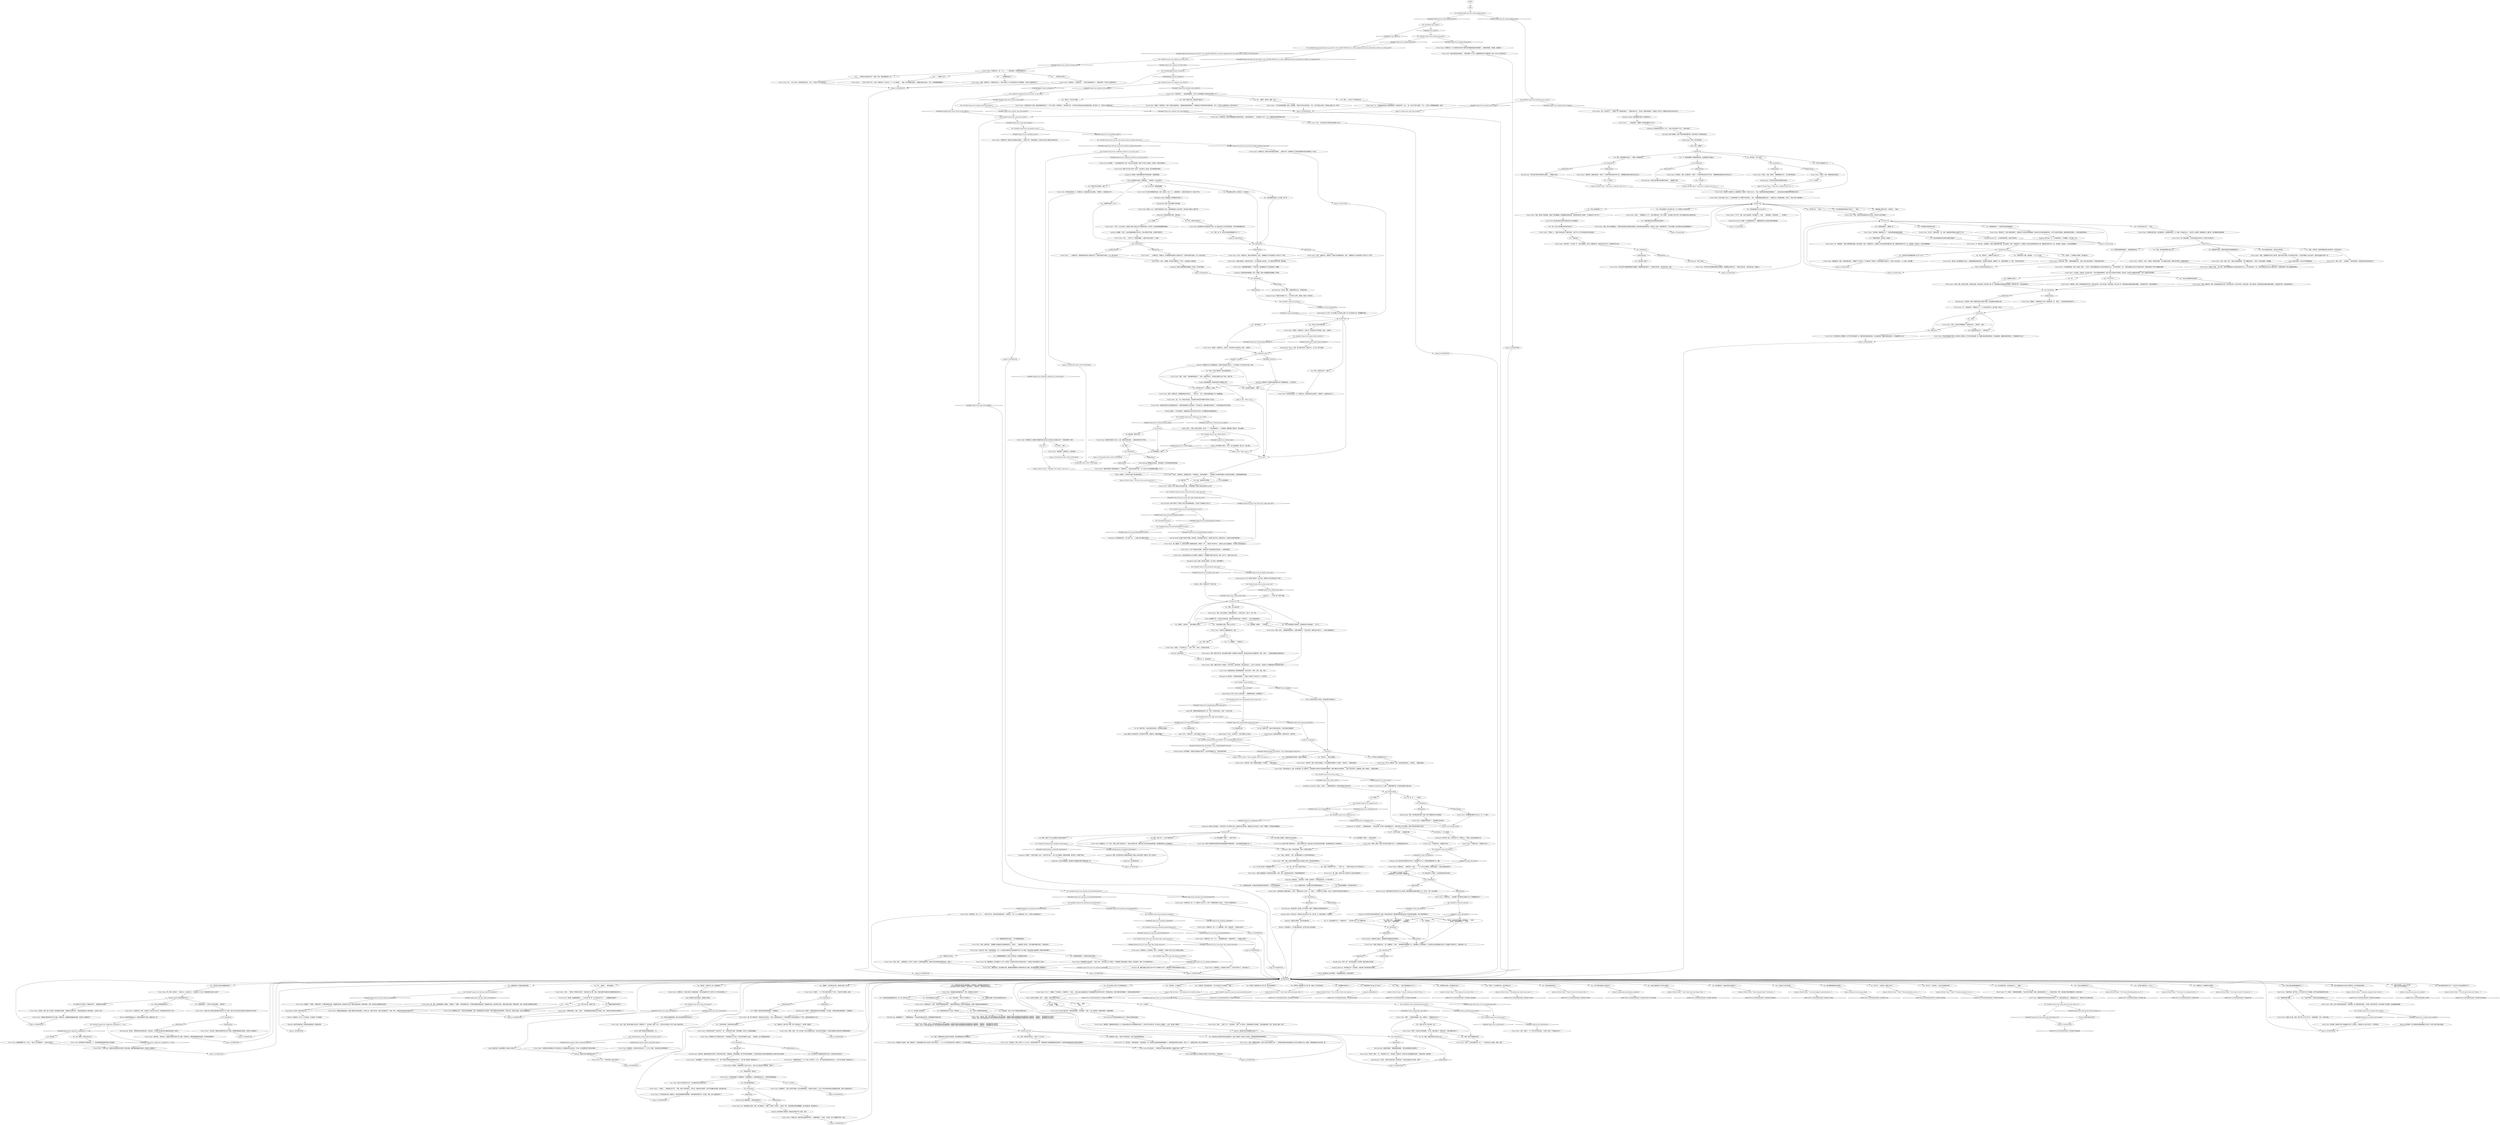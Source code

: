 # CONTAINERYARD / EVRART
# Evrart Claire is the head of the Dockworkers' Union. Wealthy, lazy, smart cat - player.
#
#In this dialogue you can:
#
#* Enlist Evrart's aid to get the body down (he asks measurehead to do it).
#* Get bent and earn a daily income by doing so (corrupt cop).
#* Find out about the neighbourhood.
# ==================================================
digraph G {
	  0 [label="START"];
	  1 [label="input"];
	  2 [label="Evrart Claire: “‘天知道哪里’？”大块头男人大声地呼出一口气。“那个*阿西尔*是烤肉店老板米科的女儿——那个男人曾经用一串烤肉杀过人。”"];
	  3 [label="Evrart Claire: “我相信你，就像相信所有朋友一样。而且我知道你永远不会再跟我说这种话了，因为你不想*伤害*我。所以你有什么需要吗——还有，我们换个话题吧。”"];
	  4 [label="Rhetoric: 是的，但是你会*欠*下他的人情。"];
	  5 [label="Untitled hub"];
	  6 [label="Logic: 而且也更安全。你永远不知道能相信谁。"];
	  7 [label="Evrart Claire: “好吧！”他在空中挥舞着拳头，赞同地点点头。“当然是了，没错。”"];
	  8 [label="You: IsKimHere()"];
	  9 [label="IsKimHere()", shape=diamond];
	  10 [label="!(IsKimHere())", shape=diamond];
	  11 [label="You: “所以一直以为来你都在监听我们的对话？”"];
	  12 [label="You: “但是她给我讲了一个发现伊苏林迪的美丽故事。”"];
	  13 [label="Jump to: [Untitled hub]"];
	  14 [label="You: “没有什么能够阻挡创新思维。”"];
	  15 [label="Evrart Claire: “哈里，我慢慢开始明白，你是个真正的法西斯主义者。一个能想像出扭曲光线的超级有钱人的杰出法西斯主义者。我喜欢！感谢你跟我分享自己的这一面。”"];
	  16 [label="You: “艾弗拉特，关于黄鼠狼……”"];
	  17 [label="You: 见鬼，这张椅子真不舒服……"];
	  18 [label="Evrart Claire: “确实如此。”他转向你。“我很高兴看到你的努力有了进展，杜博阿先生。我期待着看到最终的结果。你还有别的事情吗？”"];
	  19 [label="Evrart Claire: “不管怎么说，我很高兴看到你的努力取得了这样的进展。我期待着看到最终的结果。你还有什么事要说吗？”"];
	  20 [label="Composure: 他一直念叨的*杜博阿先生*是什么？他到底想干*什么*？你他妈的需要冷静下来，镇定。"];
	  21 [label="Evrart Claire: “杜博阿先生……杜博阿先生！哈里！！！”大个头男人打着响指，但是毫无效果——你陷入某种恍惚状态了。"];
	  22 [label="You: Variable[\"cargo.evrart_stubbornly_refused_to_sit_all_yhe_way\"]"];
	  23 [label="Variable[\"cargo.evrart_stubbornly_refused_to_sit_all_yhe_way\"]", shape=diamond];
	  24 [label="!(Variable[\"cargo.evrart_stubbornly_refused_to_sit_all_yhe_way\"])", shape=diamond];
	  25 [label="You: IsKimHere()"];
	  26 [label="IsKimHere()", shape=diamond];
	  27 [label="!(IsKimHere())", shape=diamond];
	  28 [label="Authority: 他想用这个*杜博阿*的鬼话把你从这个游戏里踢出局——别让他高兴。"];
	  29 [label="You: “艾弗拉特，我现在要先离开，不过也许我们可以之后再聊。”[离开。]"];
	  30 [label="Evrart Claire: “你还好吧，哈里？你看起来很紧张。不用这样。一切都会没事的。”"];
	  31 [label="Evrart Claire: “你还好吧，哈里？你说自己能搞定，不过在我看来你好像有一点*紧张*。不用这样。一切都会没事的。”"];
	  32 [label="Jump to: [pre-redcheck HUB]"];
	  33 [label="You: “哎呀……也许这个并不算完成合适……”"];
	  34 [label="Jump to: [EVRARTHUB]"];
	  35 [label="Evrart Claire: “真是个古怪的示范……啊，你骗到我了，哈里……我甚至都不知道那是*什么*。虽然确实让人感觉很愉快，不过恐怕这只是在浪费我们的时间，而且我是个特别忙的人，我肯定你也一样。”"];
	  36 [label="Evrart Claire: “你偷了一张会员卡其实挺棒的，不过这一张是*钥匙卡*。要是没有它，你就不能离开港口了。”"];
	  37 [label="You: Variable[\"cargo.evrart_altgreet_joyce_is_gone\"]"];
	  38 [label="Variable[\"cargo.evrart_altgreet_joyce_is_gone\"]", shape=diamond];
	  39 [label="!(Variable[\"cargo.evrart_altgreet_joyce_is_gone\"])", shape=diamond];
	  40 [label="stay_strong"];
	  41 [label="You: IsKimHere()"];
	  42 [label="IsKimHere()", shape=diamond];
	  43 [label="!(IsKimHere())", shape=diamond];
	  44 [label="Inland Empire: 忘了吧。这个杜博阿什么的是怎么回事？这个名字真的给了你一种很糟糕的感觉……"];
	  45 [label="You: “原来有人请那些罢工的人喝了酒。我让酒变得更烈了。”"];
	  46 [label="Evrart Claire: “我想起来了，哈里！是拉多戈斯特。拉多戈斯特烤肉店。”他有些沾沾自喜。“不过关于克吉克和烤肉店的话题就到这里吧。还有什么能帮你的吗？”"];
	  47 [label="Evrart Claire: “杜博阿先生，你总是很让人高兴。”他咧嘴笑了，好像这个世界上没什么事能让他烦恼。"];
	  48 [label="Evrart Claire: 男人揉了揉太阳穴，痛苦地闭起双眼。“你伤到我了，哈里——我！你的朋友！但是你知道吗？”他振作精神。"];
	  49 [label="You: “我们直接谈正事吧。这里发生了一起凶杀案。”"];
	  50 [label="Suggestion: 对艾弗拉特试试！"];
	  51 [label="You: “好吧。”"];
	  52 [label="Evrart Claire: “现在有很多工作要做啊！对于你*和*我来说都一样。我猜你来这里是有原因的，所以就直说吧。我最好的朋友和同志，今天我能帮你什么呢？”"];
	  53 [label="You: “什么信息？”"];
	  54 [label="You: “她很多愁善感，而且还有一种渴望……”"];
	  55 [label="You: “像他那么黏糊？肯定是从裂缝里渗进去的。”"];
	  56 [label="Rhetoric: 接受恭维是商业礼仪，即使这些赞美并不真诚。就像这句话一样。"];
	  57 [label="Jump to: [EVRARTHUB]"];
	  58 [label="You: Variable[\"cargo.evrart_composure_rc\"]"];
	  59 [label="Variable[\"cargo.evrart_composure_rc\"]", shape=diamond];
	  60 [label="!(Variable[\"cargo.evrart_composure_rc\"])", shape=diamond];
	  61 [label="You: “我宁愿站着。”"];
	  62 [label="You: IsKimHere()"];
	  63 [label="IsKimHere()", shape=diamond];
	  64 [label="!(IsKimHere())", shape=diamond];
	  65 [label="Inland Empire: 去他妈的爱情吧！这是你的*枪*，这很严肃。"];
	  66 [label="Inland Empire: 天啦，你为什么之前没想过——警察都是有枪的！你的哪里去了？！"];
	  67 [label="You: “呃……看看它！我是说，很酷，对吗？”"];
	  68 [label="Evrart Claire: “一套亡故安保的制服？是啊，非常极端。”他用汗涔涔的手遮住嘴巴。“所以，我今天能怎么帮到一个像你这么酷的人呢，哈里？”"];
	  69 [label="Jump to: [Evrart Claire: \"\"I don't know what that means, Harr...\"]"];
	  70 [label="Evrart Claire: “我很少这么做，哈里。我手下有人专门干这个的。”他咯咯笑着。“所以，你刚才想说……？”"];
	  71 [label="You: “你打算利用一群随便找来的孩子创立一间安非他命实验室吗？”"];
	  72 [label="Kim Kitsuragi: 警督歪着头，但是没有发表评论。"];
	  73 [label="Authority: 哦，我敢打赌他心里还在为你*不坐下*的越轨行为生气。他看起来可不像是会输掉意志之战的人。"];
	  74 [label="You: 快对他做那个*表情*——*咔哒**咔哒*"];
	  75 [label="You: 快对他做那个*表情*——还有手指手枪！"];
	  76 [label="Evrart Claire: 你双腿交叉，打了个哈欠。胖男人也做了同样的动作——深陷入他的椅子里，直到大家以为肉体可能达到的极限。他好像很享受你小小的炫耀行为。"];
	  77 [label="Kim Kitsuragi: “没关系，”警督飞快地回复到，然后转向你：“我们在这里还有什么事吗，哈里？”"];
	  78 [label="You: “我不明白。你什么意思？”"];
	  79 [label="You: “我就是这么想的。”"];
	  80 [label="You: “金，告诉他那人就在那里。”"];
	  81 [label="Evrart Claire: “告诉我，要说服她很难吗……”大块头男人停下来，拍了拍自己的下巴。“……说服猪猪女侠放弃？”"];
	  82 [label="Evrart Claire: “啊，是的，我听说了。”他双手合十，放在桌子上。“看来这是个大工程。你到底想借它达到什么目的？”"];
	  83 [label="You: 别慌张。"];
	  84 [label="You: Variable[\"cargo.evrart_composure_rc\"]"];
	  85 [label="Variable[\"cargo.evrart_composure_rc\"]", shape=diamond];
	  86 [label="!(Variable[\"cargo.evrart_composure_rc\"])", shape=diamond];
	  87 [label="Evrart Claire: “祝你度过愉快的一天，杜博阿先生，我肯定我们还会见面的。”他挥挥手，又继续回去打字了。"];
	  88 [label="Evrart Claire: 男人那只好眼睛紧盯着你，甚至一眨没眨。另外一只——弱视的眼球——像水缸里的金鱼一样一直动个不停。"];
	  89 [label="Jump to: [I'M FALLING AND I CAN'T TURN BACK]"];
	  90 [label="You: 尝试眨眼回应。"];
	  91 [label="You: 保持严肃。"];
	  92 [label="Evrart Claire: “你还有什么要跟我说的吗，还是……”"];
	  93 [label="You: Variable[\"whirling.necktie_personified\"]  and  CheckEquipped(\"neck_tie\")"];
	  94 [label="Variable[\"whirling.necktie_personified\"]  and  CheckEquipped(\"neck_tie\")", shape=diamond];
	  95 [label="!(Variable[\"whirling.necktie_personified\"]  and  CheckEquipped(\"neck_tie\"))", shape=diamond];
	  96 [label="You: “我们谈点有趣的事情。我正在设法联系我的革命同志们。”"];
	  97 [label="Logic: 如果你听过这句话的话，那就是不当推论！"];
	  98 [label="pre-redcheck HUB"];
	  99 [label="Jump to: [evrartgun]"];
	  100 [label="Evrart Claire: “呃……为什么不呢？”他愉快地轻笑出声。“所以，今天有什么可以帮你的呢？”"];
	  101 [label="You: IsKimHere()"];
	  102 [label="IsKimHere()", shape=diamond];
	  103 [label="!(IsKimHere())", shape=diamond];
	  104 [label="Kim Kitsuragi: “我们想问你一些问题。你不觉得吗，警探？”警督看来已经受够这种状态了。"];
	  105 [label="You: Variable[\"cargo.evrart_altgreet_all_tasks_done\"]"];
	  106 [label="Variable[\"cargo.evrart_altgreet_all_tasks_done\"]", shape=diamond];
	  107 [label="!(Variable[\"cargo.evrart_altgreet_all_tasks_done\"])", shape=diamond];
	  108 [label="You: “我想聊聊吊死的那个人。”"];
	  109 [label="You: “原来有人请那些罢工的人喝了酒。我阻止了这件疯狂的事。”"];
	  110 [label="Evrart Claire: “跟你说实话，其实我很有兴趣，想看看你和提图斯之间这整件事会怎么发展。你们俩真的算得上是旗鼓相当。”"];
	  111 [label="Evrart Claire: “安非他命实验室？”他似乎吃了一惊。“听起来非常不道德，而且很堕落。老实说，还可能危害健康。”"];
	  112 [label="Evrart Claire: “但是我又不太了解现在的孩子，不知道他们听什么音乐，听音乐的时候吸什么毒品……”他摇摇头，脸上带着悲哀的笑容。"];
	  113 [label="You: “烤肉店的米科？真的吗？”"];
	  114 [label="Evrart Claire: “也许是博戈威尔？还是雅各布？”他凝视着远方，好像试图回忆起什么。“我觉得可能是康拉德..”"];
	  115 [label="Jump to: [Evrart Claire: \"\"Oh, of course. That's your main th...\"]"];
	  116 [label="You: Variable[\"cargo.evrart_just_stood_there_like_a_giant_oak_tree\"]"];
	  117 [label="Variable[\"cargo.evrart_just_stood_there_like_a_giant_oak_tree\"]", shape=diamond];
	  118 [label="!(Variable[\"cargo.evrart_just_stood_there_like_a_giant_oak_tree\"])", shape=diamond];
	  119 [label="You: Variable[\"cargo.evrart_succumbed_to_fear\"]"];
	  120 [label="Variable[\"cargo.evrart_succumbed_to_fear\"]", shape=diamond];
	  121 [label="!(Variable[\"cargo.evrart_succumbed_to_fear\"])", shape=diamond];
	  122 [label="Jump to: [EVRARTHUB]"];
	  123 [label="You: “是的。”（撒谎。）\n“是的。”"];
	  124 [label="Jump to: [EVRARTHUB]"];
	  125 [label="You: “现在怎么办？”"];
	  126 [label="Evrart Claire: “现在我们就既往不咎吧，因为还有工作要做。对于你*和*我来说都一样。我猜你来这里是有原因的，所以就直说吧。我最好的朋友和同志，今天我能帮你什么呢？”"];
	  127 [label="Evrart Claire: “我敢打赌，我绝对敢打赌。”他笑了，不过笑声里却没有欢乐的气息。“我猜重要的是我的消息已经传出去了。”"];
	  128 [label="You: “所以这就是你一直以来的计划。为了让我把这个信息传给她。”"];
	  129 [label="Jump to: [Untitled hub]"];
	  130 [label="Jump to: [Untitled hub]"];
	  131 [label="Evrart Claire: “唯一的差别就是，工会没必要在机关枪的火力下损失2000条生命。”"];
	  132 [label="You: “你知道的，有些人*也许*只是我凭空想象出来的。”"];
	  133 [label="Evrart Claire: “你他妈是个白痴吧，哈里。我爱死你了！感谢你跟我分享内心深处这个傻乎乎的自己。一个让人产生幻觉的自由市场。我爱死它了。多么富有诗意啊。”"];
	  134 [label="Jump to: [EVRARTHUB]"];
	  135 [label="You: Variable[\"tc.name_full_harrier\"]"];
	  136 [label="Variable[\"tc.name_full_harrier\"]", shape=diamond];
	  137 [label="!(Variable[\"tc.name_full_harrier\"])", shape=diamond];
	  138 [label="Evrart Claire: “啊，谢谢，有同专业的人欣赏你的工作感觉总是很好的。”"];
	  139 [label="You: “你能帮我把尸体从树上弄下来吗？”"];
	  140 [label="Evrart Claire: “很好，杜博阿先生。我尊敬拥有强大信念的人……”他点点头，下巴上一层层的肉像海浪般一波一波地翻滚着。"];
	  141 [label="Evrart Claire: “杜博阿先生！我猜你已经重新考虑过自己在口头交流礼仪方面的立场了？”他指向那把*小*椅子。"];
	  142 [label="You: 不做任何评论的离开。[离开。]"];
	  143 [label="You: 那又怎么了。男人也能哭。"];
	  144 [label="Evrart Claire: “回见，装卸工！”大个子男人挥手向你告别。“只是开个玩笑。不过最好别太过了。”"];
	  145 [label="Jump to: [EVRARTHUB]"];
	  146 [label="You: “我在融化……”"];
	  147 [label="You: “首先，你可以叫我哈里，因为这是我的名字。”"];
	  148 [label="You: Variable[\"tc.harry\"]"];
	  149 [label="Variable[\"tc.harry\"]", shape=diamond];
	  150 [label="!(Variable[\"tc.harry\"])", shape=diamond];
	  151 [label="You: IsKimHere()"];
	  152 [label="IsKimHere()", shape=diamond];
	  153 [label="!(IsKimHere())", shape=diamond];
	  154 [label="Jump to: [Evrart Claire: \"\"A fantastic change of heart, Harry...\"]"];
	  155 [label="Evrart Claire: “哈里，你这个能言善道的鬼灵精，”他说笑着，脸上带着喜爱的神情。“时间是一种宝贵的资源，所以我没那个时间跟你一起去数那些集装箱。”"];
	  156 [label="Jump to: [EVRARTHUB]"];
	  157 [label="Perception (Sight): 哇哦，那可是25雷亚尔！这么多钱。你很*需要*它。"];
	  158 [label="Conceptualization: 嗯……这*的确*很有意思。这是无可争议的。"];
	  159 [label="Evrart Claire: “说这是一次接管行动，我想要的是一场战争？”他用力点点头。“天啦，我真希望你把贩毒的事跟她说了……他们肯定很讨厌被那种东西弄脏自己的手。”"];
	  160 [label="Evrart Claire: “当然不是了！”他大喊一声。“他们会搞砸的。他们什么事都做不好。我是说*真正*的手下。我的特别行动小组。”"];
	  161 [label="Evrart Claire: “她当然会了。有钱人最会讲故事了。都是他们干过和见到的那些趣事，还有他们见过的那些美丽的地方。这只不过是在多愁善感。她能经得起多愁善感——而且也能经得起失败。”"];
	  162 [label="Evrart Claire: “我能看出来，哈里。”他端详着你的脸。“酒精留下了它的印记，不过相比第一次看见你，你的状态确实已经好多了。有钱人自己在乱搞——工人阶级，非常清醒！”"];
	  163 [label="Untitled hub (02)"];
	  164 [label="Kim Kitsuragi: “集装箱里有个人，”警督慢慢说道。“不过他没有扭曲任何光线。那是警探脑子里想出来的。”"];
	  165 [label="Evrart Claire: “老实说，伙计们，我们可能会通过这个港口运送毒品，但我是不会因为运送能扭曲光线的超级有钱人被抓到的。”他摇摇头。“我还要保护自己的声誉。”\n“老实说，伙计们，我们可能会通过这个港口运送各种各样可疑的东西，但我是不会因为运送能扭曲光线的超级有钱人被抓到的。”他摇摇头。“我还要保护自己的声誉。”"];
	  166 [label="You: “是的，运输超级有钱人更应该严格监管。他在里面看起来并不是很安全。”"];
	  167 [label="Evrart Claire: 他大笑出来。“一想到你接下来要告诉我的事情，我就直打哆嗦，哈里。”"];
	  168 [label="Evrart Claire: “*杜博阿先生*，你看起来不太好……”"];
	  169 [label="You: “我要给普通人一个他们可以信任的英雄——就是*我*。”"];
	  170 [label="Evrart Claire: 他的笑容比平时更加灿烂，了，显然他很满意你能遵守商业礼仪的规则。"];
	  171 [label="Savoir Faire: 巧舌如簧？这就是打开那个集装箱的代价吗？你别担心，鬼鬼有办法--他们*必须*让一个贵宾进来。"];
	  172 [label="You: “其实，我现在有点忙。”[离开。]"];
	  173 [label="E-PRE HUB"];
	  174 [label="Evrart Claire: “随你便吧，杜博阿先生。你会回来的……”"];
	  175 [label="Evrart Claire: 一开始，什么也没发生。他的脸上挂着一副灿烂又洋洋自得的笑容。时不时的，他还会砸吧着那肥厚的嘴唇。"];
	  176 [label="You: “我遇到一个叫阿西尔的女孩，她说自己和你一起工作。”"];
	  177 [label="Jump to: [Evrart Claire: \"\"Are you alright, Harry? You seem a...\"]"];
	  178 [label="Logic: 爱情什么的见鬼去吧！这可是你的*枪*啊，如果弄丢，那就真的糟糕了……"];
	  179 [label="Evrart Claire: “从一个刚刚老死的安保人员那里偷衣服？”他好像沉思了一会儿。“呃，也许并不是*太彻底*。不过——你有什么事要跟我商量吗，哈里？”"];
	  180 [label="Evrart Claire: “所以，今天艾弗拉特·克莱尔能为你做些什么呢？”"];
	  181 [label="You: Variable[\"cargo.evrart_volition_lets_you_stand\"]"];
	  182 [label="Variable[\"cargo.evrart_volition_lets_you_stand\"]", shape=diamond];
	  183 [label="!(Variable[\"cargo.evrart_volition_lets_you_stand\"])", shape=diamond];
	  184 [label="You: CheckEquipped(\"jacket_carabineer\")"];
	  185 [label="CheckEquipped(\"jacket_carabineer\")", shape=diamond];
	  186 [label="!(CheckEquipped(\"jacket_carabineer\"))", shape=diamond];
	  187 [label="Jump to: [Evrart Claire: \"\"Of course, let us dispatch with th...\"]"];
	  188 [label="You: “你还告诉她开一间安非他命实验室吗？”"];
	  189 [label="Evrart Claire: “一间夜店……”他拍拍自己的下巴。“哈里，我是个老派的家伙。下班之后，我喜欢听听摇滚乐，来杯不含酒精的淡啤酒。夜店我没兴趣。”"];
	  190 [label="Pain Threshold: 而且两秒钟就恢复过来了？看来并没有真的伤到他。"];
	  191 [label="Rhetoric: 他把真正的反应都隐藏在礼貌之下了。"];
	  192 [label="You: “他妈的现在怎么办？”（摊开双臂。）"];
	  193 [label="Evrart Claire: “你可以杀掉一百万人，不过如果你做了什么*警察*不喜欢的事……那么，你就要被踢出游艇俱乐部了。”他前额上的一条血管在颤动。“再见了，你这个惨无人道的贱种……”"];
	  194 [label="Untitled hub"];
	  195 [label="Logic: 天啦，你被耍了！"];
	  196 [label="Evrart Claire: “哈，”他轻笑出声。“看看我们三个。三个无忧无虑的牛仔。好时光啊，好时光……”"];
	  197 [label="You: “肯定是他在集装箱里的时候，有人不小心把门给关上了。”"];
	  198 [label="Evrart Claire: “活他妈见鬼了，哈里！”他用拳头狠狠地砸向桌子。“我还特别嘱咐我的人去检查所有集装箱，去找那个能扭曲光线的超级有钱人。”"];
	  199 [label="You: “感谢你能让我参与其中，艾弗拉特。”（继续。）"];
	  200 [label="Volition: 典型的权力游戏。先等他说完——然后展示一下自己的骨气。"];
	  201 [label="You: “不，这挺酷的。”（你很正直。）"];
	  202 [label="Drama: 他咧嘴笑了笑，手又指向了那张支票。你感觉自己像是在参加一个游戏节目……*至少*别因此感谢它。"];
	  203 [label="You: 不，我*不会*哭的！（试着保持冷酷。）"];
	  204 [label="Composure: 你*想*哭？老天，你也太弱了吧。不管做什么，不要哭。他会觉得你很恶心的。"];
	  205 [label="You: “我在找一个康米地下小组。你能帮我吗？”"];
	  206 [label="Evrart Claire: 他那张鼻涕虫一般的嘴唇蠕动着，但你只听到一个回声：失枪，失枪，失枪……"];
	  207 [label="Logic: 好吧，警察的武器是拿来射击坏人的，对吧？它肯定在你身上。检查一下自己的口袋。"];
	  208 [label="You: 我一点都不担心。谁担心我有没有丢枪，还有我的此生最爱？"];
	  209 [label="Evrart Claire: “从我现在的这个位置，看起来更像是你掠夺了一个死人的东西，杜博阿先生。”他向后靠了靠。“不过碍于这件事远远低于我的薪金等级，我只会问一句：今天有什么能帮你的吗？”"];
	  210 [label="Composure: 也许你可以想办法用用你的手？做出一种扔东西的动作？就好像你把杜博阿先生那一套*扔回到*他那里。*他*才是杜博阿先生！"];
	  211 [label="You: “这是蠕虫的老巢，而且我们都知道我来这里的原因——为了帮你增加财富。”"];
	  212 [label="You: 继续站着，哪里也不去。"];
	  213 [label="You: Variable[\"TASK.solve_the_strike_deadlock_done\"]"];
	  214 [label="Variable[\"TASK.solve_the_strike_deadlock_done\"]", shape=diamond];
	  215 [label="!(Variable[\"TASK.solve_the_strike_deadlock_done\"])", shape=diamond];
	  216 [label="You: Variable[\"cargo.evrart_altgreet_rene_uniform\"]"];
	  217 [label="Variable[\"cargo.evrart_altgreet_rene_uniform\"]", shape=diamond];
	  218 [label="!(Variable[\"cargo.evrart_altgreet_rene_uniform\"])", shape=diamond];
	  219 [label="You: Variable[\"cargo.evrart_greeting_everyworkerforhimself\"]"];
	  220 [label="Variable[\"cargo.evrart_greeting_everyworkerforhimself\"]", shape=diamond];
	  221 [label="!(Variable[\"cargo.evrart_greeting_everyworkerforhimself\"])", shape=diamond];
	  222 [label="You: Variable[\"cargo.evrart_greeting_everyworkerwhite\"]"];
	  223 [label="Variable[\"cargo.evrart_greeting_everyworkerwhite\"]", shape=diamond];
	  224 [label="!(Variable[\"cargo.evrart_greeting_everyworkerwhite\"])", shape=diamond];
	  225 [label="You: Variable[\"cargo.evrart_greeting_workergod\"]"];
	  226 [label="Variable[\"cargo.evrart_greeting_workergod\"]", shape=diamond];
	  227 [label="!(Variable[\"cargo.evrart_greeting_workergod\"])", shape=diamond];
	  228 [label="You: Variable[\"cargo.evrart_altgreet_chat_with_hardies\"]"];
	  229 [label="Variable[\"cargo.evrart_altgreet_chat_with_hardies\"]", shape=diamond];
	  230 [label="!(Variable[\"cargo.evrart_altgreet_chat_with_hardies\"])", shape=diamond];
	  231 [label="You: “阳极音乐？活跃气氛？是啊，那个已经检查过了。我们换个话题吧。”"];
	  232 [label="Endurance: 然而他还是面不改色，镇定自若。"];
	  233 [label="Composure: 很好。现在向前倾身，带着一点*腐败*的感觉。"];
	  234 [label="Drama: 反应似乎很真诚，但是……说真的，这家伙还真是不好说。"];
	  235 [label="You: （撒谎。）“我打开黄鼠狼巢穴的大门了。”"];
	  236 [label="You: “弄那些签名的事，我可能改变主意了。”"];
	  237 [label="Inland Empire: 你有一种不祥的预感……"];
	  238 [label="You: “什么信息？”"];
	  239 [label="You: IsKimHere()"];
	  240 [label="IsKimHere()", shape=diamond];
	  241 [label="!(IsKimHere())", shape=diamond];
	  242 [label="You: “其实我已经在清醒的道路上走了好一阵子了。”"];
	  243 [label="Evrart Claire: “天啦……”他吹响一声赞叹的口哨声。“她可真是个美人啊，哈里。你绝对想象不到看到你们俩团聚的我有多开心。”"];
	  244 [label="Evrart Claire: 他郑重地点点头。“我告诉过你她很难搞，哈里。但是我知道你可以搞定的。我很了解我这位特别的警官。不管怎么说，很高兴你没事，而且又有武器防身了。”"];
	  245 [label="Jump to: [You: \"Take a seat.\"]"];
	  246 [label="Evrart Claire: “无论如何，我很高兴看到你的努力有了进展。我很期待看到最终的结果。你还有什么事要说吗？”"];
	  247 [label="You: “其实我正打算离开。”[离开。]"];
	  249 [label="Evrart Claire: “太棒了，杜博阿先生，我能看出你是一个讲道理的人，而且讲道理的人……讲道理的人对同样讲道理的人来说可能大有帮助。”他狡猾地朝你眨眨眼。"];
	  250 [label="You: 坐下。"];
	  251 [label="Esprit de Corps: 不管他为你准备了什么，一定不是什么好事，他想道。我会尽一切努力的。"];
	  252 [label="You: Variable[\"tc.gun_missing\"]"];
	  253 [label="Variable[\"tc.gun_missing\"]", shape=diamond];
	  254 [label="!(Variable[\"tc.gun_missing\"])", shape=diamond];
	  255 [label="Drama: 他语气里的那点轻蔑是真诚的，大人。"];
	  256 [label="Kim Kitsuragi: “警官，我们稍后再处理这个问题。我们不需要克莱尔先生的帮助。”"];
	  257 [label="Evrart Claire: “杜博阿先生！我听说你跟提图斯的会面非常成功。”他的笑容更灿烂了。“这还真是让人松了一口气。提图斯有时候真的挺难对付的。”"];
	  258 [label="Evrart Claire: “杜博阿先生！每一个工人都是神明，对吧？”他轻笑到。“今天能怎么帮你？”"];
	  259 [label="Evrart Claire: “我，一样，也有自己的信念，比如说我不会和任何不跟我*平视*的人打交道。”"];
	  260 [label="Reaction Speed: 快，你的突破口来了！振作起来，问他问题！警方事务相关的问题！"];
	  261 [label="You: Variable[\"cargo.evrart_inland_dubois_badvibes\"]"];
	  262 [label="Variable[\"cargo.evrart_inland_dubois_badvibes\"]", shape=diamond];
	  263 [label="!(Variable[\"cargo.evrart_inland_dubois_badvibes\"])", shape=diamond];
	  264 [label="You: “提图斯把伊丽莎白送走了，说不再需要她的服务。”"];
	  265 [label="You: “集装箱的事不重要。”"];
	  266 [label="You: “我就是这么运作的。”"];
	  267 [label="Evrart Claire: “是的，哈里。”这个大块头像一只巨大的微笑毛毛虫，在自己的椅子里蠕动。不如我们来聊些对你来说*真正*重要的事情吧。”"];
	  268 [label="You: IsKimHere()"];
	  269 [label="IsKimHere()", shape=diamond];
	  270 [label="!(IsKimHere())", shape=diamond];
	  271 [label="Jump to: [EVRARTHUB]"];
	  272 [label="Endurance: 你只能默默忍受了。像个冠军一样。一个屁股上插了跟棍子的冠军！"];
	  273 [label="Authority: 他在开玩笑？"];
	  274 [label="You: “完事了。你让我寄的签名，我已经寄出去了。”"];
	  275 [label="You: “我已经准备好拿枪了。”"];
	  276 [label="Half Light: 他的下颌缩紧，四层下巴因为憎恶而颤抖着。现在是*数十年*的怨恨在说话。"];
	  277 [label="Jump to: [Evrart Claire: \"\"That this is a takeover, that I wa...\"]"];
	  278 [label="Untitled hub"];
	  279 [label="You: “你这么说好像确实有些道理。”"];
	  280 [label="Evrart Claire: “该死，哈里……”他摇摇头。“我也希望这样，但是我给你的信息份量太重了。”"];
	  281 [label="Jump to: [EVRARTHUB]"];
	  282 [label="You: Variable[\"cargo.evrart_volition_titan\"]"];
	  283 [label="Variable[\"cargo.evrart_volition_titan\"]", shape=diamond];
	  284 [label="!(Variable[\"cargo.evrart_volition_titan\"])", shape=diamond];
	  285 [label="You: 保持沉默。"];
	  286 [label="Reaction Speed: 谁告诉他是你干的？！"];
	  287 [label="Evrart Claire: “哦，顺便说一句，我听说你受到了很粗鲁的接待，好像是一个叫……劳伦斯·*加尔特*的人。虽然这么说会让我很痛苦，不过有些人真的很没礼貌。”"];
	  288 [label="You: Variable[\"cargo.evrart_left_the_conversation_before_reaching_main_hub\"]"];
	  289 [label="Variable[\"cargo.evrart_left_the_conversation_before_reaching_main_hub\"]", shape=diamond];
	  290 [label="!(Variable[\"cargo.evrart_left_the_conversation_before_reaching_main_hub\"])", shape=diamond];
	  291 [label="Evrart Claire: “欢迎，杜博阿先生。很高兴你能来拜访。请坐。”他朝着自己大书桌对面的*小*椅子比了个手势。"];
	  292 [label="Evrart Claire: “我很想跟你握握手，不过很可惜，我的健康条件不允许我站起来。请理解。”"];
	  293 [label="You: 打住。这样有点太诡异了。"];
	  294 [label="Jump to: [cargo.jump_whictecheck_completed]"];
	  295 [label="You: Variable[\"gates.manana_talked_communism_quest\"]"];
	  296 [label="Variable[\"gates.manana_talked_communism_quest\"]", shape=diamond];
	  297 [label="!(Variable[\"gates.manana_talked_communism_quest\"])", shape=diamond];
	  298 [label="You: Variable[\"cargo.evrart_inlandempire_passive_gun_lost\"]"];
	  299 [label="Variable[\"cargo.evrart_inlandempire_passive_gun_lost\"]", shape=diamond];
	  300 [label="!(Variable[\"cargo.evrart_inlandempire_passive_gun_lost\"])", shape=diamond];
	  301 [label="You: 拍拍你的口袋。"];
	  302 [label="Evrart Claire: “我并没有说它上了膛。你没有丢掉一支*上膛的枪*。本地的那些小孩现在也没有拿着它瞎摆弄，把枪口塞进自己的嘴巴里……这是个安全的地方。我很清楚。我有一种感觉，一切都会没事的。”"];
	  303 [label="You: “‘……都是董事会成员？’”"];
	  304 [label="Jump to: [EVRARTHUB]"];
	  305 [label="You: 像果冻一样从椅子上滑下去。\n继续站在那儿，像人形果冻一样摇摆不定。"];
	  306 [label="You: Variable[\"cargo.evrart_greeting_memberoftheboard\"]"];
	  307 [label="Variable[\"cargo.evrart_greeting_memberoftheboard\"]", shape=diamond];
	  308 [label="!(Variable[\"cargo.evrart_greeting_memberoftheboard\"])", shape=diamond];
	  309 [label="Jump to: [cargo.evrart_joyce_hub_reached]"];
	  310 [label="You: 什么也不说。"];
	  311 [label="You: “有人告诉我工会参与了本地的毒品交易。”"];
	  312 [label="You: 让自己深陷入折叠椅。笑着把手交叉放在身后。"];
	  313 [label="Evrart Claire: “啊，是的，你的侧面调查！谢谢你。”他调整了一下眼镜。“你真是精神可嘉，不仅要处理虚假的毒品指控，还要破获凶杀案。我会跟市长谈谈，看能不能给你颁发一把城市钥匙，哈里。现在我们还是聊聊正经事吧。”"];
	  314 [label="Jump to: [Evrart Claire: \"\"The golden boy returns once more!...\"]"];
	  315 [label="Evrart Claire: “别担心，哈里。他明白。”他朝着警督点点头。“至少我觉得他明白。”"];
	  316 [label="Evrart Claire: “是的。我以为如果她能从一个警察口里听到港口里面的恐怖故事，那谈判就会变得轻松很多。这样会吓人很多。结果这确实是一个伟大的战略。我从没想过会让她变成那副样子。”"];
	  317 [label="Savoir Faire: 他们肯定是在乔伊斯忙着询问本地人的时候做的。"];
	  318 [label="You: “所以现在会怎么样？”（总结。）"];
	  319 [label="You: “但是我发誓要对她敬忠了。她是我美丽的女王。”"];
	  320 [label="You: “我不知道他是怎么进去的。”"];
	  321 [label="Evrart Claire: “我猜你说得对，哈里。”他笑了。“我很感激你能回来报告自己的进程。现在，艾弗拉特·克莱尔能为你做些什么？”"];
	  322 [label="Evrart Claire: “麻烦你，杜博阿先生，让我们以一种文明的方式平等交流。请坐——我坚持。”"];
	  323 [label="Evrart Claire: “欢迎，杜博阿先生，曷城先生。很高兴你们俩能来拜访。请坐。”他朝着自己大书桌对面的*小*椅子比了个手势。"];
	  324 [label="Evrart Claire: “我是艾弗拉特，艾弗拉特·克莱尔，马丁内斯装卸工会的会长。”男人放松地坐在椅子里，继续说道。"];
	  325 [label="Jump to: [I'M FALLING AND I CAN'T TURN BACK]"];
	  326 [label="Evrart Claire: “等等……”他把手伸进抽屉，拿出一张塑料卡。“你需要它进出大门。”"];
	  327 [label="You: “……都要为了自己！”"];
	  328 [label="Evrart Claire: “……还有为了他手下的人！没错，杜博阿先生！你正在向一个个人主义者转变……”最后一句话不像是对着别人，更像是对他自己说的。“所以，你有事要跟我商量吗？”"];
	  329 [label="Evrart Claire: “杜博阿先生……你没事吧？要不要来杯水或者什么的？你需要看急诊吗？”"];
	  330 [label="Rhetoric: 不管你做什么，先不要问他枪的事。你不想让他以为你在害怕。"];
	  331 [label="Evrart Claire: “我比较喜欢老派的警官……带枪的那种。有了枪，你就能做很多没它不能做的事。现在，有什么可以帮你的吗？”"];
	  332 [label="You: 站稳了。"];
	  333 [label="Volition: 是时候停止让自己难堪了。问问题能帮你恢复一些丢失的尊严。"];
	  334 [label="Evrart Claire: 有那么一会儿，你都不知道该看什么地方。拖車里潮湿地让人难以忍受。汗珠从那人的额头上滚落下来。"];
	  335 [label="Jump to: [Evrart Claire: \"\"I don't know what that means, Harr...\"]"];
	  336 [label="Evrart Claire: “说实在的，哈里，”他轻笑着说道。“再一个人和他的法律顾问之间制造隔阂可不是一件小成就。听起来你像个超级警探一样把这件事处理好了。”"];
	  337 [label="You: “不，我没有。”\n“不，我没有。”（撒谎。）"];
	  338 [label="Composure: 那张小折叠椅看起来就像是一件刑具，非常地不舒服。"];
	  339 [label="Volition: 该死……真是一场恶心的游戏。他让你——一个意志坚强的巨人——进退两难。我猜你要么只能坐下，要么就离开。"];
	  340 [label="Electrochemistry: 喂，那可是25雷亚尔！这么多钱。想想你可以用它弄到的多少*东西*……"];
	  341 [label="Evrart Claire: 胖男人好像很享受你那张有如死后僵直般龇牙咧嘴的笑容——他也有模有样地回敬了你一个。"];
	  342 [label="Hand/Eye Coordination: 卧槽，它上膛了……里面有两颗子弹。你总是会保留至少两发子弹。"];
	  343 [label="Kim Kitsuragi: “感谢你的理解，”警督看着他的眼睛。“我们会继续做我们该做的事。”"];
	  344 [label="You: “嗯……”"];
	  345 [label="You: Variable[\"cargo.evrart_lying_about_the_door_drama_rc\"]"];
	  346 [label="Variable[\"cargo.evrart_lying_about_the_door_drama_rc\"]", shape=diamond];
	  347 [label="!(Variable[\"cargo.evrart_lying_about_the_door_drama_rc\"])", shape=diamond];
	  348 [label="You: “你*想*让我给她带个信……”"];
	  349 [label="You: “什么信息？”"];
	  350 [label="You: “你怎么知道她离开了？”"];
	  351 [label="You: “但是你确实是想让我把信息传达给她？”"];
	  352 [label="Evrart Claire: “没错，哈里。每当历史召唤，你就必须回应。你别无他选。我们所有人都一样。特别是像你这种硬派迪斯科警察。我知道你不是一个能抗拒诱惑的人。”"];
	  353 [label="Evrart Claire: “汗水淋漓的忠诚，哈里。你知道一些事——*大事*。而且你想看看其他人发现的时候会发生什么。所以你告诉她了。每一个曾经无限接近过权力的人都会告诉你：内部信息是这个世界上最甜美的事情。””"];
	  354 [label="Evrart Claire: “哈里，当我需要*告诉*别人的时候，我还不如自己来呢！所以我喜欢主动权——而且是*鼓舞人心的主动权*。这样的话会更加*自然*一些。”"];
	  355 [label="Jump to: [Evrart Claire: \"\"You fucked up. You waited too long...\"]"];
	  356 [label="You: Variable[\"cargo.savvy_container_door_unlock\"]"];
	  357 [label="Variable[\"cargo.savvy_container_door_unlock\"]", shape=diamond];
	  358 [label="!(Variable[\"cargo.savvy_container_door_unlock\"])", shape=diamond];
	  359 [label="You: Variable[\"cargo.evrart_ptresholdantipassive_chair\"]"];
	  360 [label="Variable[\"cargo.evrart_ptresholdantipassive_chair\"]", shape=diamond];
	  361 [label="!(Variable[\"cargo.evrart_ptresholdantipassive_chair\"])", shape=diamond];
	  362 [label="You: “你不打算问我是怎么进来的吗？”"];
	  363 [label="Esprit de Corps: 艾弗拉特因为你古怪的行为分心的时候，警督的眼睛扫视着你周围的一切。文件夹，书桌，墙上的报纸……"];
	  364 [label="You: 别坐下。[离开。]"];
	  365 [label="You: IsKimHere()"];
	  366 [label="IsKimHere()", shape=diamond];
	  367 [label="!(IsKimHere())", shape=diamond];
	  368 [label="Evrart Claire: “请坐。”他朝着一把*迷你*折叠椅比了个手势——就在他的大书桌对面。"];
	  369 [label="You: “我正在调查你那个见不得人的阴谋。”"];
	  370 [label="Kim Kitsuragi: “你想让我们把所有信息都传达给她……”警督插了进来。"];
	  371 [label="You: Variable[\"cargo.evrart_logic_nonsequitur\"]"];
	  372 [label="Variable[\"cargo.evrart_logic_nonsequitur\"]", shape=diamond];
	  373 [label="!(Variable[\"cargo.evrart_logic_nonsequitur\"])", shape=diamond];
	  374 [label="Rhetoric: 看来你只能从他嘴里套出这些了。"];
	  375 [label="Evrart Claire: “当然，哈里。我们现在都在*谈正事*。答案还是‘不’。你也知道，我是个大忙人。我不会在日程表上为‘地下’这种人划出时间来……”"];
	  376 [label="You: Variable[\"cargo.evrart_logic_gun_missing\"]"];
	  377 [label="Variable[\"cargo.evrart_logic_gun_missing\"]", shape=diamond];
	  378 [label="!(Variable[\"cargo.evrart_logic_gun_missing\"])", shape=diamond];
	  379 [label="Evrart Claire: “所以，船已经开了……你看见了吗？我知道你看见了。”他靠向你的方向。“告诉我，看着它越变越小，感觉是什么样子的？当那面主帆消失在地平线以后……”"];
	  380 [label="Evrart Claire: “没错，杜博阿先生！”他赞同地点点头。“我可以看见工人主义的热情在你心中熊熊燃烧。今天有什么能帮你的吗？”"];
	  381 [label="Jump to: [EVRARTHUB]"];
	  382 [label="Evrart Claire: “很好，*哈里*。”他的嘴角咧的更开了。“当然，这是你的名字。不然还有可能是什么呢？现在，请坐下来。”"];
	  383 [label="You: “是啊，老兄——我他妈最棒了……”（继续滑。）\n“是啊，老兄——我他妈最棒了……”（继续摇晃。）"];
	  384 [label="Kim Kitsuragi: “好吧，够了！我们来这里是为了询问跟一起凶杀案有关的问题。”"];
	  385 [label="You: “我们能再复习一遍凶杀案有关的细节吗？”"];
	  386 [label="Jump to: [cargo.evrart_lost_gun_asked]"];
	  387 [label="You: “她是想帮提图斯，不过那家伙就是不愿意听。”"];
	  388 [label="You: IsKimHere()"];
	  389 [label="IsKimHere()", shape=diamond];
	  390 [label="!(IsKimHere())", shape=diamond];
	  391 [label="Evrart Claire: “‘随便找来的孩子’？”大个子男人大声地呼了一口气。“那个是烤肉店老板米科的女儿——那个男人曾经用一串烤肉杀过人。”"];
	  392 [label="Perception (Sight): 被他那副+6的眼镜奇异地放大了。"];
	  393 [label="Evrart Claire: 胖男子也做了同样的动作——深陷入他的椅子里，直到大家以为肉体可能达到的极限。他好像很享受你小小的炫耀行为。"];
	  394 [label="You: IsKimHere()"];
	  395 [label="IsKimHere()", shape=diamond];
	  396 [label="!(IsKimHere())", shape=diamond];
	  397 [label="You: Variable[\"cargo.evrart_told_him_about_investigation\"]"];
	  398 [label="Variable[\"cargo.evrart_told_him_about_investigation\"]", shape=diamond];
	  399 [label="!(Variable[\"cargo.evrart_told_him_about_investigation\"])", shape=diamond];
	  400 [label="You: IsKimHere()"];
	  401 [label="IsKimHere()", shape=diamond];
	  402 [label="!(IsKimHere())", shape=diamond];
	  403 [label="Evrart Claire: “哈里，把信息传递给她是你自己的决定。你本来可以自己保密的。”"];
	  404 [label="Evrart Claire: “她没有疯。她跟你说什么了？”他的表情流露出极度的猜疑。"];
	  405 [label="Untitled hub"];
	  406 [label="Evrart Claire: “你说得对，哈里。我*是*个工人主义者。”他的脸变得很严肃。“我要找到那个集装箱里超级有钱的家伙，然后用他的能量来给港口的雾灯提供能源。”"];
	  407 [label="Kim Kitsuragi: “我们是。”警督迎着艾弗拉特的目光，坚定地说。“而且我们会尽最大努力确保这里的情况一样和平。”"];
	  408 [label="Jump to: [EVRARTHUB]"];
	  409 [label="You: “等等，你认识加尔特？”"];
	  410 [label="You: “感谢你的招待。有空随时欢迎你来警局找我坐坐。”"];
	  411 [label="You: 什么也不说。看着他的眼睛。"];
	  412 [label="Evrart Claire: “杜博阿先生！希望这次时间能站在你那边……快请坐下吧！”他朝着自己大书桌对面的那把*迷你*折叠椅比了个手势。"];
	  413 [label="Evrart Claire: “祝你度过愉快的一天，杜博阿先生，我肯定我们还会见面的。”他挥挥手，又继续回去打字了。"];
	  414 [label="Inland Empire: 它没了。你的枪没了。你的口袋里什么也没有。"];
	  415 [label="Evrart Claire: “亲爱的哈里，毫不夸张，这个港口有几百万个集装箱。我不可能记得里面所有的东西。”"];
	  416 [label="Evrart Claire: “这我就不是很肯定了，”他好像是在自言自语。"];
	  417 [label="Evrart Claire: “杜博阿先生！马丁内斯有传言说*某个警官*再次跟他的配枪愉快地团聚了。”他朝你眨眨眼。“恭喜你，我的朋友！”"];
	  418 [label="You: “我在向一个伟大的人致敬。”"];
	  419 [label="Evrart Claire: “杜博阿先生！每一个工人——都是董事会成员！”他愉快地笑了。“今天能怎么帮你？”"];
	  420 [label="Jump to: [EVRARTHUB]"];
	  421 [label="Evrart Claire: “看来你还真是个特别顽固的男人，杜博阿先生……其实这未必是件坏事。”大个子男人终于还是看着你的眼睛，开了口。"];
	  422 [label="Evrart Claire: “我真心希望能给你一种宾至如归的感觉，哈里，真的。但是请你务必体谅一下我这里简陋的条件。”"];
	  423 [label="Jump to: [IsKimHere()]"];
	  424 [label="You: “无可奉告。”"];
	  425 [label="You: Variable[\"cargo.evrart_perception_sixty_real\"]"];
	  426 [label="Variable[\"cargo.evrart_perception_sixty_real\"]", shape=diamond];
	  427 [label="!(Variable[\"cargo.evrart_perception_sixty_real\"])", shape=diamond];
	  428 [label="You: Variable[\"cargo.evrart_exited_once\"]"];
	  429 [label="Variable[\"cargo.evrart_exited_once\"]", shape=diamond];
	  430 [label="!(Variable[\"cargo.evrart_exited_once\"])", shape=diamond];
	  431 [label="Volition: 而且你已经失败这么久了。"];
	  432 [label="Untitled hub"];
	  433 [label="Kim Kitsuragi: “你想让我们把所有信息都传达给她……”"];
	  434 [label="Kim Kitsuragi: “你想让我们把所有信息都传达给她……”警督插了进来。"];
	  435 [label="Evrart Claire: “哈里……”他慢慢呼出一口气。“我无法看到未来。在这个星球上，我们都在*见机*行事。我不知道她会有这么激烈的反应。”"];
	  436 [label="You: “现在我知道你为什么这么热心了。”"];
	  437 [label="Evrart Claire: “当然会了，哈里，”他说着，笑的像只狐狸。“所以你要过去找她，把我告诉你的每一件事都讲给她听。”"];
	  438 [label="Evrart Claire: “能扭曲光线的超级有钱人？天啦，那他是怎么进去的？”"];
	  439 [label="Evrart Claire: “老实说，哈里，我们可能会通过这个港口运送毒品，但我是不会因为运送能扭曲光线的超级有钱人被抓到的。”他摇摇头。“我还要保护自己的声誉。”\n“老实说，哈里，我们可能会通过这个港口运送各种各样可疑的东西，但我是不会因为运送能扭曲光线的超级有钱人被抓到的。”他摇摇头。“我还要保护自己的声誉。”"];
	  440 [label="Volition: 你不是意志力的巨人，老兄。他让你进退两难。要么坐下，要么离开。"];
	  441 [label="You: “你听说过马背纪念碑整修的事吗？”"];
	  442 [label="You: DamageEndurance(1)"];
	  443 [label="Evrart Claire: “杜博阿先生，总是很高兴见到你——这次你不用坐下了，因为你坐过了。”"];
	  444 [label="Evrart Claire: “……杜博阿先生，你能抽空拜访装卸工会真是太好了。我是艾弗拉特·克莱尔，这个小地方的会长。”"];
	  445 [label="You: “如果你能提供任何帮助，我都会不胜感激。”"];
	  446 [label="Evrart Claire: “给你——现在你是我们的一员了。一个真正的红白工会成员。保重，哈里。”"];
	  447 [label="Evrart Claire: “杜博阿先生，你是认真的吗？我看起来像一个有时间找康米*地下小组*的人吗？我已经在地面上了！”"];
	  448 [label="Evrart Claire: “有意思……”大个子男人懒洋洋地打了个哈欠。“听起来不太耳熟啊，哈里。”"];
	  449 [label="Evrart Claire: “我*什么*都知道，哈里。现在我知道你在担心。不用这样。一切都会没事的。”"];
	  450 [label="You: “……都是伟大战争机体中的一个器官！而且，看起来就像*我*一样。”"];
	  451 [label="Evrart Claire: “哈哈哈哈……杜博阿先生……”他似乎是真被你逗乐了。“那就这样吧！今天有什么能帮你的吗？”"];
	  452 [label="Evrart Claire: “*杜博阿先生*，你看起来不太好……”"];
	  453 [label="Authority: 他想把你从这个游戏里踢出局，觉得你不知道自己的名字——不过你知道！所以他才是个笑话，哈哈！"];
	  454 [label="You: “还有些关于港口的问题。”"];
	  455 [label="Evrart Claire: “呃，你知道是怎么回事，哈里。孩子就是孩子。”他瞥了一眼桌子上的相片。“在她这个年纪，我和埃德加会喝得醉醺醺的，晚上偷溜出去，朝汽車扔石子……”"];
	  456 [label="Evrart Claire: 他调整了一下眼镜。“你精神可嘉，不仅要处理毒品问题，还要破获凶杀案。我会跟市长谈谈，看能不能给你颁发一把城市钥匙，哈里。现在我们还是聊聊正经事吧。”"];
	  457 [label="Composure: 他带着一种混杂着期待和不耐烦的情绪，他控制得很好。"];
	  458 [label="Volition: 你做到了！这样也许对接下来的事能有帮助……"];
	  459 [label="Composure: 现在他的口吻完全不一样了。大家口中快活的男人不见了，笑容也消失了。"];
	  460 [label="Evrart Claire: “没事的，哈里。很感激你能为我送信。”"];
	  461 [label="Evrart Claire: “哈里，我监听了她的船舱。我监听了她的整艘船。我用摄像机监视她的船。我甚至想监听那个保温杯，不过被我的手下劝下来了。”"];
	  462 [label="You: “她告诉我说她穿过灰域的时候被过度辐射了。”"];
	  463 [label="You: “其实吧……这的确是个好建议。我可能会的。”"];
	  464 [label="Evrart Claire: “它比钱好，比美女好。钱只能让你在一个商人那里变得很特别。美女只会让你觉得自己很特别。信息会让人在所有人类面前变得特别。它是一张通往历史的車票。”"];
	  465 [label="Evrart Claire: “不要自责，哈里。你所做的就是参与历史。每当历史召唤，你*必须*回应。你别无他选。所有人都一样。特别是像你这种硬派迪斯科警察——我知道你不是一个能抗拒诱惑的人。”"];
	  466 [label="You: IsKimHere()"];
	  467 [label="IsKimHere()", shape=diamond];
	  468 [label="!(IsKimHere())", shape=diamond];
	  469 [label="Evrart Claire: “会的，哈里。会的。”他脸上的笑容很真诚。“至于*糟糕的品味*——拜托。你不是侍酒师，你是警察。”"];
	  470 [label="Jump to: [You: \"Take a seat.\"]"];
	  471 [label="Evrart Claire: “杜博阿先生，拜托，这显然是一名伟大商人的杰作。而且我知道不是*我*下令的。”"];
	  472 [label="You: “我不喜欢*坐下*。这是我的个人风格。”"];
	  473 [label="Pain Threshold: 你身下的椅子一定是这个世界上最不舒服的那张。它*违反*了你臀部的人体工学。"];
	  474 [label="Evrart Claire: “所以……”他开了口，尽管有些缓慢——故意在开场之后留下一个停顿。"];
	  475 [label="Authority: 他就像一个将军，正站在地图前部署自己的行动。从他兴奋的样子判断，应该很不错的样子。"];
	  476 [label="Jump to: [EVRARTHUB]"];
	  477 [label="You: “我们聊聊我那把失枪的事吧。”"];
	  478 [label="You: Variable[\"cargo.evrart_gave_you_the_membership_card\"]"];
	  479 [label="Variable[\"cargo.evrart_gave_you_the_membership_card\"]", shape=diamond];
	  480 [label="!(Variable[\"cargo.evrart_gave_you_the_membership_card\"])", shape=diamond];
	  481 [label="Jump to: [E-PRE HUB]"];
	  482 [label="You: 我一点都不在乎。谁会在乎我有没有丢枪，*还有*我的此生最爱呢？"];
	  483 [label="evrartgun"];
	  484 [label="Evrart Claire: “杜博阿先生……”他吃惊地看着你。“你为什么穿的跟我那个最近刚过世的保安一样？”"];
	  485 [label="You: “这是一种政治立场。瑞瓦肖属于瑞瓦肖人。”"];
	  486 [label="Jump to: [EVRARTHUB]"];
	  487 [label="You: Variable[\"cargo.evrart_just_stood_there_like_a_giant_oak_tree\"]"];
	  488 [label="Variable[\"cargo.evrart_just_stood_there_like_a_giant_oak_tree\"]", shape=diamond];
	  489 [label="!(Variable[\"cargo.evrart_just_stood_there_like_a_giant_oak_tree\"])", shape=diamond];
	  490 [label="You: Variable[\"cargo.evrart_find_your_gun_done\"]  and  Variable[\"TASK.find_out_whats_happening_with_the_special_brew_strikers_are_eating_done\"]"];
	  491 [label="Variable[\"cargo.evrart_find_your_gun_done\"]  and  Variable[\"TASK.find_out_whats_happening_with_the_special_brew_strikers_are_eating_done\"]", shape=diamond];
	  492 [label="!(Variable[\"cargo.evrart_find_your_gun_done\"]  and  Variable[\"TASK.find_out_whats_happening_with_the_special_brew_strikers_are_eating_done\"])", shape=diamond];
	  493 [label="You: Variable[\"cargo.evrart_altgreet_found_gun\"]"];
	  494 [label="Variable[\"cargo.evrart_altgreet_found_gun\"]", shape=diamond];
	  495 [label="!(Variable[\"cargo.evrart_altgreet_found_gun\"])", shape=diamond];
	  496 [label="You: Variable[\"cargo.evrart_ptresholdantipassive_chair\"]"];
	  497 [label="Variable[\"cargo.evrart_ptresholdantipassive_chair\"]", shape=diamond];
	  498 [label="!(Variable[\"cargo.evrart_ptresholdantipassive_chair\"])", shape=diamond];
	  499 [label="You: “我下手了，艾弗拉特。我把它关掉了。”"];
	  500 [label="You: “我下手了，艾弗拉特——我让它变得更加可疑了。”"];
	  501 [label="You: “我需要跟提图斯来一场男人之间的谈话，结果她跑出来挡道。”"];
	  502 [label="You: IsKimHere()"];
	  503 [label="IsKimHere()", shape=diamond];
	  504 [label="!(IsKimHere())", shape=diamond];
	  505 [label="Jump to: [Evrart Claire: \"\"You bring joy to my heart, Harry -...\"]"];
	  506 [label="Jump to: [EVRARTHUB]"];
	  507 [label="Untitled hub"];
	  508 [label="You: Variable[\"cargo.evrart_elchem_sixty_real\"]"];
	  509 [label="Variable[\"cargo.evrart_elchem_sixty_real\"]", shape=diamond];
	  510 [label="!(Variable[\"cargo.evrart_elchem_sixty_real\"])", shape=diamond];
	  511 [label="Empathy: 他的声音里甚至连一丝愤怒的痕迹都没有。那就这样吧。"];
	  512 [label="Encyclopedia: 其实吧，瑞瓦肖没有市长……"];
	  513 [label="Untitled hub"];
	  514 [label="Jump to: [Evrart Claire: \"\"Are you shitting me, Harry? Did yo...\"]"];
	  515 [label="You: “你让我寄的签名，我已经寄出去了。”（撒谎。）"];
	  516 [label="You: “哈迪兄弟？”"];
	  517 [label="Evrart Claire: “他们当然不会握着啤酒瓶在外面瞎晃，等着警察去盘问他们了。”他突然大笑出来。“他们是专业的，曷城先生。”"];
	  518 [label="You: “但是她说她疯了。就像我一样。”"];
	  519 [label="Evrart Claire: “看看我，一直絮絮叨叨个不停，搞的像当爹一样。”他笑了。“而且我们俩年龄还差不多……”"];
	  520 [label="Kim Kitsuragi: “你知道吗，警探？我要把这部分从报告中去掉，而且我建议你也要这么做。”"];
	  521 [label="You: “是的，看在老天爷的份上，你是个工人主义者。”"];
	  522 [label="You: “你怎么知道我的名字？”"];
	  523 [label="You: 我想让这个城市的人了解我的净资产。 (把股票凭证给他看。)"];
	  524 [label="Evrart Claire: “我很高兴看到你的努力有了进展。杜博阿先生。我很期待看到最终的结果。你还有什么事要说吗？”"];
	  525 [label="Evrart Claire: 在你面前，一个宛如海象般的男人坐在一张巨大的书桌后面。他停下手中的工作抬起头，看见你一点都不觉得惊讶……"];
	  526 [label="Evrart Claire: “……杜博阿先生，曷城先生，你们能抽空拜访装卸工会真是太好了。我是艾弗拉特·克莱尔，这个小地方的会长。”"];
	  527 [label="You: “你叫我‘杜博阿先生’。为什么？”"];
	  528 [label="You: （拿走滑稽的大支票，但是什么也不说。）"];
	  529 [label="Drama: 当他说*别担心*的时候，其实意思是*应该很担心*。"];
	  530 [label="Evrart Claire: 他费了好大劲才从椅子上坐直，不过还是什么也没说，就只是默默地盯着你。"];
	  531 [label="You: “你可以把滑稽的大支票拿走，然后塞进你自己的屁股里！”（丢下它。）"];
	  532 [label="Hand/Eye Coordination: 它上膛了。里面有两颗子弹。你总是会保留至少两发子弹。"];
	  533 [label="Evrart Claire: “……它看起来像一个细菌吗？像不像*菌群*的一部分？”"];
	  534 [label="Evrart Claire: “很强大，杜博阿先生。这是一份很有力量的陈述。”他微笑的嘴唇咧得更宽了，好像他完全不觉得你的陈述很有份量。“所以，今天有什么能帮你的吗，政治立场先生？”"];
	  535 [label="You: 安静地离开。[离开。]"];
	  536 [label="You: IsKimHere()"];
	  537 [label="IsKimHere()", shape=diamond];
	  538 [label="!(IsKimHere())", shape=diamond];
	  539 [label="You: “这是工会卡吗？我已经有一张了。”"];
	  540 [label="You: CheckItem(\"gun_villiers\")"];
	  541 [label="CheckItem(\"gun_villiers\")", shape=diamond];
	  542 [label="!(CheckItem(\"gun_villiers\"))", shape=diamond];
	  543 [label="You: “有意思，她想在海岸的老教堂建立一个贩毒窝点。”"];
	  544 [label="Jump to: [EVRARTHUB]"];
	  545 [label="Evrart Claire: “不管怎么说，还是不要让我再感怀往事了。”他重新调整了一下坐姿。“告诉我，有什么需要帮忙的吗，哈里。”"];
	  546 [label="You: Variable[\"cargo.evrart_oak_tree_altgreet_authority\"]"];
	  547 [label="Variable[\"cargo.evrart_oak_tree_altgreet_authority\"]", shape=diamond];
	  548 [label="!(Variable[\"cargo.evrart_oak_tree_altgreet_authority\"])", shape=diamond];
	  549 [label="You: “很好！我也不想被困在这里。”"];
	  550 [label="Jump to: [cargo.evrart_main_hub_reached]"];
	  551 [label="Composure: 当然是了！你是守旧者的一部分，*古老*的守卫者——这片土地上最腐败、最罪恶的警察。像*黑龙*一样冷静下来吧。"];
	  552 [label="You: “嗯。*这个*战士只会坐在王座上。”"];
	  553 [label="Physical Instrument: 在那里，在冬季脂肪的枕头下，他那颗倍感压力的心脏还在猛烈地跳动着。"];
	  554 [label="Empathy: 她可以这一点——让他有些难过。让它再酸些，不过只要一点点。"];
	  555 [label="You: “如果真有这个必要，我会做的——为了工人阶级。”"];
	  556 [label="Evrart Claire: “你说得对，哈里。没必要这样。”他笑了，不过笑声里却没有欢乐的气息。“我猜重要的是我的消息已经传出去了。”"];
	  557 [label="Kim Kitsuragi: “这些人在哪？”"];
	  558 [label="Evrart Claire: “他们当然不会握着啤酒瓶在外面瞎晃，等着警察去盘问他们了。”他突然大笑出来。“他们是专业的，哈里。”"];
	  559 [label="Evrart Claire: “对付你？”他有些吃惊。“哦，哈里，我更愿意觉得我这么做是*为了*你。”"];
	  560 [label="Evrart Claire: “哈，”他嗤笑到。“她是个感情用事的酒鬼。他们全都是，哈里。只要滴酒不沾，你就能比上流社会的那些酒鬼领先八圈，就像我老克莱尔先生一样。试试看吧。你会成为一个真正的超级警探。”"];
	  561 [label="You: “你应该为这个魔术师的存在而感到荣幸。他身上流淌着半个瑞瓦肖人的血液，依靠神秘的国家债券积累财富。”"];
	  562 [label="Evrart Claire: “有意思。这是一笔小小的财富，等待着我们去索取。”他把那张大脸转向你。“看到有前途的商人从零开始奋斗，总是令人兴奋。”"];
	  563 [label="Evrart Claire: “告诉我，你这个瑞瓦肖公民武装的代表，今天需要我这个装卸工会的会长帮你什么忙呢？”"];
	  564 [label="You: Variable[\"cargo.evrart_main_hub_reached\"]"];
	  565 [label="Variable[\"cargo.evrart_main_hub_reached\"]", shape=diamond];
	  566 [label="!(Variable[\"cargo.evrart_main_hub_reached\"])", shape=diamond];
	  567 [label="Jump to: [IsKimHere()]"];
	  568 [label="Rhetoric: 不，他没开玩笑。"];
	  569 [label="Jump to: [Evrart Claire: \"\"Excellent, Mr. Du Bois, I can see...\"]"];
	  570 [label="Logic: 他说的没错，你起码要爬上10或者12米高才行。"];
	  571 [label="You: “不，看起来就像是一艘驶离海岸的船。没必要搞得过分戏剧化。”"];
	  572 [label="Evrart Claire: “杜博阿先生！每一个工人都是为了自己工作，对吧？”他狡猾的笑容十分灿烂。“今天有什么能帮你的吗？”"];
	  573 [label="Evrart Claire: “我觉得你是个通情达理的人，哈里——我喜欢*执法人员*这一点。”他笑了。“不如我们切入正题吧，怎么样？艾弗拉特·克莱尔能为你做些什么？”"];
	  574 [label="You: “不，我已经再好不过了，*杜博阿先生*。”（双手举过头顶，做个含糊的手势。）"];
	  575 [label="You: “我想再复习一些跟我有关的事情。”"];
	  576 [label="Jump to: [Evrart Claire: \"\"What?\" The big man looks at you, c...\"]"];
	  577 [label="Evrart Claire: “该死，哈里……如果我真的上了你的个人黑名单，记得首先要警告我。我保证也会对你表现出同等的礼貌。”他笑了。"];
	  578 [label="Kim Kitsuragi: “有意思，”警督抬起埋在笔记本里的脑袋，开口说道。“她想在海岸的老教堂建立一个贩毒窝点。”"];
	  579 [label="Jump to: [EVRARTHUB]"];
	  580 [label="You: “嗯，谢谢。我刚还在想自己该怎么出去。”"];
	  581 [label="Evrart Claire: “哈里……”他叹了口气。“你伤到我了，哈里。伤了我的心。但是我相信你不会再提了。做你该做的事吧，还有，我们换个话题，好吗？”"];
	  582 [label="Jump to: [IsKimHere()]"];
	  583 [label="Authority: ……*欠*他人情？这是个陷阱。"];
	  584 [label="Composure: 是啊！还记得你在那个穿银色连体裤的小妞身上试验过的那个*表情*吗？那个才是*你*。"];
	  585 [label="You: Variable[\"whirling.klaasje_attempted_expressipon\"]"];
	  586 [label="Variable[\"whirling.klaasje_attempted_expressipon\"]", shape=diamond];
	  587 [label="!(Variable[\"whirling.klaasje_attempted_expressipon\"])", shape=diamond];
	  588 [label="Jump to: [Evrart Claire: \"\"Harry, I've got to be honest with...\"]"];
	  589 [label="Evrart Claire: “不不不，哈里，我们之间是真的。我们都是工人。这里……”他拍拍胸口，然后指向你。“……是*真的*。”"];
	  590 [label="Jump to: [Untitled hub]"];
	  591 [label="Evrart Claire: “这种事总会发生的。我们接管港口，她滚回欧佐纳尔，开一瓶酒，打给她的合伙人，说在那个大混球把一切都搅得乱七八糟之前，他们需要赶紧保持距离。”"];
	  592 [label="You: “我感觉很不愉快。你最好保证最后的结果能挽救生命。”"];
	  593 [label="You: “你看，我只想做好警察分内的工作。”"];
	  594 [label="Evrart Claire: “看见没，他们就想我们这么做——吸食着糖果和美酒的乳房，直到我们全部疯掉，就像他们一样。你最好放聪明一点，哈里，不然你会*失败*的。”"];
	  595 [label="Evrart Claire: “没错，就是这样，哈里。你所做的就是参与历史。每当历史召唤，你*必须*回应。你别无他选。所有人都没有。特别是像你这种硬派迪斯科警察——我知道你不是一个能抗拒诱惑的人。”"];
	  596 [label="Untitled hub (03)"];
	  597 [label="You: “看……我的枪。”（展示给他看。）"];
	  598 [label="You: “一点也不。”"];
	  599 [label="You: Variable[\"tc.name_full_harrier\"]"];
	  600 [label="Variable[\"tc.name_full_harrier\"]", shape=diamond];
	  601 [label="!(Variable[\"tc.name_full_harrier\"])", shape=diamond];
	  602 [label="You: “你怎么知道我是幕后主使？”"];
	  603 [label="Evrart Claire: “这应该足够你支付几天的费用，顺便修补一下你跟餐厅经理之间的分歧。来吧，收下它。”他的手又指了过去。"];
	  604 [label="Evrart Claire: “如果你发现自己以后变得更好说话了，我很乐意继续我们之间的谈话。不过在那之前，我恐怕要先请你离开了。”他又转回到自己的打字机前。"];
	  605 [label="You: “你为什么叫我‘杜博阿先生’？”"];
	  606 [label="EVRARTHUB"];
	  607 [label="Evrart Claire: “别提了。不过也别忘记了。”又眨了下眼。“当然了，我只是在开玩笑。”"];
	  608 [label="Evrart Claire: “好吧，好吧……我尊重有原则的男人。那就不要施舍了。”他交叉双臂，停放在宽大的肚子上——往椅子里陷得更深了。"];
	  609 [label="Evrart Claire: “是的，我认识劳伦斯。他真的很有性格——不像工会的人。那小子，是个人物。”"];
	  610 [label="You: “你办公室外面的集装箱里是什么？”"];
	  611 [label="Jump to: [EVRARTHUB]"];
	  612 [label="You: IsKimHere()"];
	  613 [label="IsKimHere()", shape=diamond];
	  614 [label="!(IsKimHere())", shape=diamond];
	  615 [label="You: “……都是活生生的神！”"];
	  616 [label="You: 根本没有什么*哈里*。让你的思绪回到安全的地方。"];
	  617 [label="Evrart Claire: 艾弗拉特开始吹起一曲工人小调。他真的打算无视你……或者你是*真的*并不存在。"];
	  618 [label="Evrart Claire: “麻烦你，杜博阿先生，让我们以一种文明的方式平等交流。请坐——我坚持。”"];
	  619 [label="You: “我正在重新考虑你让我开门的那件事。也许这样能有所帮助……”"];
	  620 [label="Jump to: [Evrart Claire: \"\"What?\" The big man looks at you su...\"]"];
	  621 [label="You: “我见过乔伊斯了，那个公司代表。”\n“还有一些关于乔伊斯的事……”"];
	  622 [label="You: “我让他们继续运营了。”"];
	  623 [label="Evrart Claire: “杜博阿先生！希望这次时间能站在你那边……快请坐下吧！”他笑的很灿烂，显然并不在意上次硬生生中断的对话。"];
	  624 [label="You: 等等，就这样？你以为这就能打击到我的自尊吗？"];
	  625 [label="Suggestion: 让你自己面露微笑。跟他那张大臭嘴露出的龇牙咧嘴的笑容一样。"];
	  626 [label="Drama: 这次就不会那么简单了。"];
	  627 [label="Jump to: [Evrart Claire: \"\"That this is a takeover, that I wa...\"]"];
	  628 [label="Jump to: [Untitled hub]"];
	  629 [label="You: “现在这些人在哪？”"];
	  630 [label="You: “你利用我的求知欲来对付我。”"];
	  631 [label="Evrart Claire: “不，她不会的，”他嘲笑到。“她是个感情用事的酒鬼。他们全都是，哈里。只要滴酒不沾，你就能比上流社会的那些酒鬼领先八圈，就像我老克莱尔先生一样。试试看吧。你会成为一个真正的超级警探。”"];
	  632 [label="Evrart Claire: “你知道一些事。一些*大事*。而且你想看看其他人发现的时候会发生什么。所以你告诉她了。每一个曾经无限接近过权力的人都会告诉你：内部信息是这个世界上最甜美的事情。”"];
	  633 [label="Jump to: [EVRARTHUB]"];
	  634 [label="You: “我觉得他想打倒工人阶级，艾弗拉特。”"];
	  635 [label="Evrart Claire: “不，他们没有。”他笑的很灿烂。“他们是害虫，有一只还想办法钻到我的集装箱里面去了。很快他就会把其他人都招来。所有三个人。谢谢你告诉我。我马上处理这件事。”"];
	  636 [label="You: “重要的是我把枪拿回来了。”"];
	  637 [label="Jump to: [Untitled hub]"];
	  638 [label="Composure: 这家伙以为你是谁——菜鸟罗尼吗？你不用担心失枪，或者是未支付的账单，或者是忘记自己的名字！你是个*坏警察*，你可能比他还要腐败！"];
	  639 [label="I'M FALLING AND I CAN'T TURN BACK"];
	  640 [label="Evrart Claire: “现在，我想让你对另一件事放心：你的*失枪*。我向你保证，我们说话这会儿，工会的人已经去找了。我安排了手下最棒的猎犬去寻找这把*失枪*。”"];
	  641 [label="You: “我不担心——我自己能搞定。”"];
	  642 [label="Half Light: 这个世界被一个恐惧的黑洞吞噬了。只有两个字逃脱了它的万有引力：*失*和*枪*。"];
	  643 [label="You: “*你*是怎么知道我的枪不见了？”"];
	  644 [label="Jump to: [EVRARTHUB]"];
	  645 [label="Authority: 问题会让他明白，谁才是这里的老大。"];
	  646 [label="Kim Kitsuragi: 警督就站在你旁边，没有显露出一丝不耐烦或者厌倦的迹象。"];
	  647 [label="You: “其实吧，这张椅子很不舒服。我想喝杯水。”（坐直。）\n“其实吧，我真的想喝杯水。”（坐直。）"];
	  648 [label="You: “这个战士应该坐一把更舒服的*椅子*。”"];
	  649 [label="Jump to: [Evrart Claire: \"\"Let's hear it, Harry.\" He sinks de...\"]"];
	  650 [label="You: “我已经按你说的把门打开了。现在可以讨论凶杀案的事了吗？”"];
	  651 [label="Rhetoric: 能言善道？也许*那就是*能把集装箱打开的办法！你至少应该*试着*去说服。"];
	  652 [label="You: “总之，我关闭了安非他命生产线，不过没破坏他们开夜店的计划。”"];
	  653 [label="Evrart Claire: “什么？！”他啪的一下打在脑门上，彻底惊呆了。“哈里……你怎么能这么跟我说话呢？你知道我跟所有乐呵呵的大胖子一样很喜欢笑话，但是*诽谤*就不能接受了。你真的在调查这件事嘛？”"];
	  654 [label="Composure: 看起来他坐得很舒服。而另一方面呢，那张小折叠椅看起来就像是一件刑具。"];
	  655 [label="You: “我们直接谈正事吧。树上挂着一具尸体。”"];
	  656 [label="You: “听着，艾弗拉特——老兄，我们都知道是什么让世界的車轮转动的。”"];
	  657 [label="Composure: 就是这样——现在给他一个回踢，然后再加一个花哨的完结动作。为了你的*尊严*。"];
	  658 [label="You: Variable[\"cargo.evrart_took_a_seat\"]"];
	  659 [label="Variable[\"cargo.evrart_took_a_seat\"]", shape=diamond];
	  660 [label="!(Variable[\"cargo.evrart_took_a_seat\"])", shape=diamond];
	  661 [label="Evrart Claire: “不，你没有。”他笑着朝你摆摆手。“我认识那个邮递员，哈里。我知道这里的每一个人，这里发生的每一件事，而且我还*知道*邮箱里现在一封信也没有。”"];
	  662 [label="Jump to: [Evrart Claire: \"\"That this is a takeover, that I wa...\"]"];
	  663 [label="Evrart Claire: “不是我个人，”他像个铁饼运动员一样展开双臂。“我手下有人专门负责录音和分析这些信息。”"];
	  664 [label="Jump to: [Untitled hub]"];
	  665 [label="Evrart Claire: “不要只是说，哈里。”他朝你挥舞着手指。“去做。我们比他们更自律，不然我们就会*失败*。”"];
	  666 [label="You: “你可以直接告诉我的，我本来可以答应的。”"];
	  667 [label="You: “不不不不不不……”"];
	  668 [label="You: “超级有钱人也是人。他是个挺不错的家伙。还给了我买股票的建议呢。”"];
	  669 [label="Drama: 他从没相信过这个集装箱小镇的某个地方其实真有一个超级有钱人。"];
	  670 [label="You: “你可以这么说。她想杀了我。”"];
	  671 [label="Jump to: [Evrart Claire: \"\"Oh, I know everything about you, H...\"]"];
	  672 [label="Evrart Claire: “*这个*应该能让他闭嘴。”他指向桌子上那张巨额的兑奖支票——大到有些荒唐。"];
	  673 [label="Composure: 天，你在流汗……你的膝盖在颤抖……你有点想哭，是不是？你就快要哭出来了，因为你弄丢了自己的警枪，那些小孩会用它把自己打伤的。"];
	  674 [label="You: “是啊，谢谢！”"];
	  675 [label="Evrart Claire: “好了，今天你还有什么想讨论的吗？”"];
	  676 [label="Logic: 它没了。你的枪没了。你的口袋里什么也没有。"];
	  677 [label="Kim Kitsuragi: “别搞得这么戏剧化。我能看到你的病情还没有到末期。”"];
	  678 [label="You: Variable[\"whirling.hardie_threw_evrart_on_the_table\"]"];
	  679 [label="Variable[\"whirling.hardie_threw_evrart_on_the_table\"]", shape=diamond];
	  680 [label="!(Variable[\"whirling.hardie_threw_evrart_on_the_table\"])", shape=diamond];
	  681 [label="Kim Kitsuragi: “在我听来，像是你想在那片区域开一间安非他命实验室，”警督说着，声音里透露出一种不同寻常的轻蔑意味。“而且你利用这些天知道从哪里找来的小流氓为你创立和运营。”"];
	  682 [label="Authority: 朝汽車扔石子跟运营一间毒品实验室并不是一回事，对吧？"];
	  683 [label="Evrart Claire: “不过现在我在这里，聊着自己，而你还有更重要的事情要做。”他的表情变得很严肃。“告诉我，哈里，有什么能帮你的吗？”"];
	  684 [label="Encyclopedia: 弱视。童年时期留下来的问题。"];
	  685 [label="You: 镇定，放松下来——让自己*舒服*起来。"];
	  686 [label="Evrart Claire: *噼啪，噼啪*！胖男人用手指手枪回敬了你几下。他好像很享受这种行为。"];
	  687 [label="Evrart Claire: “你也是，警督——哈！”他突然笑出了声。“你知道吗，我喜欢你，但你永远不会是我最喜欢的那个。我喜欢哈里。我站哈里。”"];
	  688 [label="Rhetoric: 他拒绝进一步讨论。对于他来说，这可能是一件小麻烦事。"];
	  689 [label="Jump to: [Untitled hub]"];
	  690 [label="Jump to: [Evrart Claire: \"\"I'm always happy to educate and en...\"]"];
	  691 [label="You: “是的，看起来确实有点像。一个细菌。变得越来越小。”"];
	  692 [label="Perception (Sight): 他的眼睛里闪烁着一丝凶狠的光芒。"];
	  693 [label="You: “该死，艾弗拉特，我还希望最后想办法利用你的。而不是反过来。”"];
	  694 [label="Evrart Claire: “我就知道你能搞定的。我很了解我这位特别的警官。不管怎么说，很高兴你没事，而且又有武器防身了，哈里。现在，艾弗拉特·克莱尔能为你做些什么？”"];
	  695 [label="You: CheckItem(\"union_membership_card_other\")"];
	  696 [label="CheckItem(\"union_membership_card_other\")", shape=diamond];
	  697 [label="!(CheckItem(\"union_membership_card_other\"))", shape=diamond];
	  698 [label="Evrart Claire: “形象工程？还是说这是你煽动*叛乱*的方式？啧啧，我还以为你们这些执法者应该以维持治安为己任呢？”"];
	  699 [label="Jump to: [EVRARTHUB]"];
	  700 [label="You: “哦。谢谢你。很高兴你这么想。”"];
	  701 [label="Evrart Claire: 他眯着眼睛看了你一小会儿。“他为什么不按规矩来？”，他似乎在问自己。"];
	  702 [label="You: “谢谢你，艾弗拉特。”（接过滑稽的大支票。）"];
	  703 [label="You: “话说，你这把椅子不错……”（轻笑一声。）“真是让你的客人坐立不安的好方法。”"];
	  704 [label="Evrart Claire: “是的，哈里。你我之间随便他们爱怎么说就怎么说吧，我们俩生来就是战士。”"];
	  705 [label="You: 坐下。"];
	  706 [label="You: 继续盯。"];
	  707 [label="Jump to: [I'M FALLING AND I CAN'T TURN BACK]"];
	  708 [label="Evrart Claire: 他的神情从严肃克制变成了好奇。脸上绽放出灿烂又洋洋自得的笑容。你听见他砸吧嘴的声音。"];
	  709 [label="Evrart Claire: “*酷*？那还不至于吧。相比给餐厅经理递一张滑稽的大兑奖支票，我肯定还会有远比这更酷的事，但是，当然了……如果现在酷就是这种意思的话。”"];
	  710 [label="Evrart Claire: “如果你还没有和我的伙计马列拉说过话，那我建议你先从他开始。可以说，他比我更熟悉下面发生的事情……”"];
	  711 [label="Evrart Claire: “据我所知，你已经和马列拉谈过了。关于*这个话题*，恐怕我没有别的事情能说了……”"];
	  712 [label="You: “金，呃，金……”（转向金。）"];
	  713 [label="Jump to: [EVRARTHUB]"];
	  714 [label="Evrart Claire: “杜博阿先生，每一个工人……”他四下看了看，在房间里寻找某种东西。“见鬼去吧……每一个工人都是纯洁的！所以，今天有什么能帮你的吗？”"];
	  715 [label="Reaction Speed: 不知怎么的，你想办法让自己恢复了过来。现在快一点，保持这种势头，问他问题！"];
	  716 [label="Jump to: [EVRARTHUB]"];
	  717 [label="Inland Empire: 没什么。是的，那*可能*是对的。真的没什么。忘了吧，把它过滤掉。"];
	  718 [label="You: “它有些*特殊*。它是系在库瓦桑德起重机上的。”"];
	  719 [label="Evrart Claire: “是啊。她来见我了，说提图斯·哈迪是她见过的最顽固的男人，还有你……”他朝你晃了晃手指。“你的*难搞*程度完全是一个全新的档次。”"];
	  720 [label="Evrart Claire: “哦，我能想象到。莉齐就像只小斗牛犬一样坚韧。在法律学位和老于世故的外表之下，她还是个彻头彻尾的马丁内斯人。”"];
	  721 [label="Evrart Claire: “哦，那个阿西尔啊！”他拍拍自己的太阳穴。“是的，我好像记得派过一个年轻漂亮的小东西去那里活跃一下气氛。在那边玩阳极音乐什么的。”"];
	  722 [label="Jump to: [EVRARTHUB]"];
	  723 [label="You: “我刚刚完成了本地毒品贸易的调查。”"];
	  724 [label="Volition: 不。"];
	  725 [label="Evrart Claire: “就像我*知道*你会告诉我已经完事了一样。就在你胡闹完之后。”他鼓励地点点头。“事情办完之后记得告诉我。”"];
	  726 [label="You: “你知道有外边的某个集装箱里一个超级有钱，还能扭曲光线的家伙吗？”\n“还记得我问你的那个集装箱吗？原来里面有一个超级有钱，还能扭曲光线的家伙。”"];
	  727 [label="You: “你利用了我。”（总结。）"];
	  728 [label="You: IsKimHere()"];
	  729 [label="IsKimHere()", shape=diamond];
	  730 [label="!(IsKimHere())", shape=diamond];
	  731 [label="You: “哦，见鬼去吧……我喝的不比其他人多！”"];
	  732 [label="You: “他太有钱了，想去什么地方都可以。”"];
	  733 [label="Drama: 他在假装镇静，但是他知道自己的策略行不通。"];
	  734 [label="You: IsKimHere()"];
	  735 [label="IsKimHere()", shape=diamond];
	  736 [label="!(IsKimHere())", shape=diamond];
	  737 [label="Jump to: [EVRARTHUB]"];
	  738 [label="You: Variable[\"cargo.evrart_suggestion_compliment\"] == true"];
	  739 [label="Variable[\"cargo.evrart_suggestion_compliment\"] == true", shape=diamond];
	  740 [label="!(Variable[\"cargo.evrart_suggestion_compliment\"] == true)", shape=diamond];
	  741 [label="You: ”你让我做的那些事真是太*疯狂*了。“（继续。）"];
	  742 [label="You: “你留着吧，我很好。”（不拿支票。）"];
	  743 [label="You: IsKimHere()"];
	  744 [label="IsKimHere()", shape=diamond];
	  745 [label="!(IsKimHere())", shape=diamond];
	  746 [label="Kim Kitsuragi: “你坐吧，警探。”警督先朝你点点头，然后望向椅子。"];
	  747 [label="You: “你掌管所有码头工人吗？”"];
	  748 [label="You: “你好。我，呃，有执法方面的事情要跟你讨论一下。”"];
	  749 [label="Horrific Necktie: 你不需要枪。没枪我们还是能自己找乐子。欢乐是不需要停止的。不如现在就开始吧。"];
	  750 [label="Volition: 别放弃——不过也别离开。你要按照自己的方式进行这次对话。你只需要保持这种顽固的势头。"];
	  751 [label="Pain Threshold: 这张椅子*极其*不舒服。幸运的是，你的皮肤是*铁打的*，这把椅子是木头的。铁能打败木头。你想办法尽量不挪动位置……"];
	  752 [label="You: 拍拍你的口袋。"];
	  753 [label="Evrart Claire: “曷城警督好像现在不在这儿。你一个人来的。”"];
	  754 [label="Evrart Claire: “杜博阿先生，‘每一个工人……？’”他向你靠近，等待你完成他的句子。"];
	  755 [label="You: “我没说我很腐败。我可是很*理性*的。”"];
	  756 [label="Jump to: [Evrart Claire: \"\"So tell me, how can the head of th...\"]"];
	  757 [label="You: Variable[\"tc.name_full_harrier\"]"];
	  758 [label="Variable[\"tc.name_full_harrier\"]", shape=diamond];
	  759 [label="!(Variable[\"tc.name_full_harrier\"])", shape=diamond];
	  760 [label="Jump to: [Evrart Claire: \"\"Most certainly, Harry.\" The big ma...\"]"];
	  761 [label="Jump to: [Evrart Claire: \"\"I'm very glad to hear that, Harry,...\"]"];
	  762 [label="Evrart Claire: “那是提图斯·哈迪没错了。”他笑了出来。“他们说没人是一座孤岛，不过提图斯·哈迪恰恰就是一座孤岛，而且还挺大一座的。至少他觉得自己是。”"];
	  763 [label="Evrart Claire: “我觉得一个能用烤串杀人的男人的女儿，运营一家小夜店应该不成问题，不是吗？”"];
	  7840006 [label="JUMP OUT to CONTAINERYARD / EVRART FAVORS", shape=diamond];
	  7840012 [label="JUMP OUT to CONTAINERYARD / EVRART FAVORS", shape=diamond];
	  7840034 [label="JUMP OUT to CONTAINERYARD / EVRART FAVORS", shape=diamond];
	  7840037 [label="JUMP OUT to CONTAINERYARD / EVRART FAVORS", shape=diamond];
	  7850151 [label="JUMP OUT to CONTAINERYARD / EVRART ME", shape=diamond];
	  7900204 [label="JUMP OUT to CONTAINERYARD / EVRART MURDER", shape=diamond];
	  7840046 [label="JUMP OUT to CONTAINERYARD / EVRART FAVORS", shape=diamond];
	  7900206 [label="JUMP OUT to CONTAINERYARD / EVRART MURDER", shape=diamond];
	  7850164 [label="JUMP OUT to CONTAINERYARD / EVRART ME", shape=diamond];
	  7890238 [label="JUMP OUT to CONTAINERYARD / EVRART UNION", shape=diamond];
	  7900480 [label="JUMP OUT to CONTAINERYARD / EVRART MURDER", shape=diamond];
	  7850186 [label="JUMP OUT to CONTAINERYARD / EVRART ME", shape=diamond];
	  7880015 [label="JUMP OUT to CONTAINERYARD / EVRART GUN", shape=diamond];
	  7900507 [label="JUMP OUT to CONTAINERYARD / EVRART MURDER", shape=diamond];
	  7900124 [label="JUMP OUT to CONTAINERYARD / EVRART MURDER", shape=diamond];
	  12310109 [label="JUMP OUT to CONTAINERYARD / JOYCE", shape=diamond];
	  7900394 [label="JUMP OUT to CONTAINERYARD / EVRART MURDER", shape=diamond];
	  7870059 [label="JUMP OUT to CONTAINERYARD / EVRART HOW I GOT HERE", shape=diamond];
	  7900527 [label="JUMP OUT to CONTAINERYARD / EVRART MURDER", shape=diamond];
	  7890163 [label="JUMP OUT to CONTAINERYARD / EVRART UNION", shape=diamond];
	  7890164 [label="JUMP OUT to CONTAINERYARD / EVRART UNION", shape=diamond];
	  7900285 [label="JUMP OUT to CONTAINERYARD / EVRART MURDER", shape=diamond];
	  0 -> 1
	  1 -> 213
	  2 -> 763
	  3 -> 191
	  4 -> 507
	  5 -> 74
	  5 -> 75
	  5 -> 685
	  5 -> 624
	  5 -> 312
	  6 -> 632
	  7 -> 192
	  7 -> 125
	  8 -> 9
	  8 -> 10
	  9 -> 370
	  10 -> 127
	  11 -> 663
	  12 -> 161
	  13 -> 278
	  14 -> 439
	  15 -> 167
	  16 -> 355
	  17 -> 563
	  18 -> 737
	  19 -> 408
	  20 -> 21
	  21 -> 616
	  21 -> 305
	  22 -> 24
	  22 -> 23
	  23 -> 141
	  24 -> 525
	  25 -> 26
	  25 -> 27
	  26 -> 323
	  27 -> 291
	  28 -> 472
	  28 -> 250
	  28 -> 247
	  29 -> 478
	  30 -> 302
	  31 -> 302
	  32 -> 98
	  33 -> 179
	  34 -> 606
	  35 -> 41
	  36 -> 580
	  36 -> 549
	  37 -> 38
	  37 -> 39
	  38 -> 550
	  39 -> 379
	  40 -> 212
	  40 -> 245
	  40 -> 535
	  41 -> 42
	  41 -> 43
	  42 -> 384
	  43 -> 260
	  44 -> 173
	  45 -> 335
	  46 -> 579
	  47 -> 546
	  48 -> 190
	  49 -> 25
	  50 -> 637
	  51 -> 7
	  52 -> 633
	  53 -> 627
	  54 -> 560
	  55 -> 198
	  56 -> 738
	  57 -> 606
	  58 -> 59
	  58 -> 60
	  59 -> 638
	  60 -> 673
	  61 -> 322
	  62 -> 64
	  62 -> 63
	  63 -> 526
	  64 -> 444
	  65 -> 93
	  66 -> 298
	  67 -> 68
	  68 -> 381
	  69 -> 7840006
	  70 -> 611
	  71 -> 391
	  72 -> 455
	  73 -> 476
	  74 -> 341
	  75 -> 686
	  76 -> 233
	  77 -> 506
	  78 -> 400
	  79 -> 352
	  80 -> 164
	  81 -> 598
	  81 -> 636
	  81 -> 670
	  82 -> 286
	  83 -> 84
	  84 -> 85
	  84 -> 86
	  85 -> 58
	  86 -> 58
	  88 -> 392
	  89 -> 639
	  90 -> 563
	  91 -> 563
	  92 -> 724
	  93 -> 94
	  93 -> 95
	  94 -> 749
	  95 -> 177
	  96 -> 375
	  97 -> 371
	  98 -> 712
	  98 -> 83
	  99 -> 483
	  100 -> 34
	  101 -> 102
	  101 -> 103
	  102 -> 677
	  103 -> 35
	  104 -> 715
	  105 -> 106
	  105 -> 107
	  106 -> 184
	  107 -> 754
	  108 -> 115
	  109 -> 335
	  110 -> 156
	  111 -> 112
	  112 -> 388
	  113 -> 114
	  114 -> 310
	  114 -> 652
	  114 -> 622
	  115 -> 7900507
	  116 -> 117
	  116 -> 118
	  117 -> 47
	  118 -> 443
	  119 -> 120
	  119 -> 121
	  120 -> 623
	  121 -> 288
	  122 -> 606
	  123 -> 48
	  124 -> 606
	  125 -> 52
	  126 -> 633
	  127 -> 53
	  128 -> 435
	  129 -> 194
	  130 -> 278
	  131 -> 405
	  132 -> 439
	  133 -> 167
	  134 -> 606
	  135 -> 136
	  135 -> 137
	  136 -> 21
	  137 -> 20
	  138 -> 657
	  139 -> 423
	  140 -> 259
	  141 -> 705
	  141 -> 364
	  142 -> 413
	  143 -> 204
	  145 -> 606
	  146 -> 35
	  147 -> 382
	  148 -> 149
	  148 -> 150
	  149 -> 453
	  150 -> 28
	  151 -> 152
	  151 -> 153
	  152 -> 104
	  153 -> 715
	  154 -> 7900527
	  155 -> 356
	  156 -> 606
	  157 -> 425
	  158 -> 13
	  159 -> 193
	  160 -> 728
	  161 -> 554
	  162 -> 130
	  163 -> 555
	  163 -> 242
	  163 -> 731
	  163 -> 463
	  164 -> 165
	  165 -> 596
	  166 -> 133
	  167 -> 669
	  168 -> 135
	  169 -> 698
	  170 -> 19
	  171 -> 611
	  172 -> 87
	  173 -> 250
	  173 -> 172
	  173 -> 605
	  173 -> 61
	  174 -> 325
	  175 -> 475
	  176 -> 448
	  177 -> 30
	  178 -> 93
	  179 -> 381
	  180 -> 716
	  181 -> 182
	  181 -> 183
	  182 -> 40
	  183 -> 339
	  184 -> 185
	  184 -> 186
	  185 -> 216
	  186 -> 678
	  187 -> 7850186
	  188 -> 111
	  189 -> 683
	  190 -> 3
	  191 -> 394
	  192 -> 126
	  193 -> 194
	  194 -> 128
	  194 -> 741
	  194 -> 199
	  194 -> 436
	  194 -> 727
	  194 -> 350
	  195 -> 432
	  196 -> 513
	  197 -> 198
	  198 -> 80
	  198 -> 634
	  198 -> 132
	  198 -> 14
	  199 -> 403
	  200 -> 747
	  200 -> 142
	  200 -> 655
	  200 -> 49
	  200 -> 411
	  201 -> 709
	  202 -> 528
	  202 -> 531
	  202 -> 702
	  202 -> 742
	  203 -> 452
	  204 -> 168
	  205 -> 447
	  206 -> 642
	  207 -> 376
	  208 -> 178
	  209 -> 381
	  210 -> 647
	  210 -> 146
	  210 -> 574
	  210 -> 383
	  211 -> 573
	  212 -> 617
	  213 -> 214
	  213 -> 215
	  214 -> 37
	  215 -> 540
	  216 -> 217
	  216 -> 218
	  217 -> 678
	  218 -> 484
	  219 -> 220
	  219 -> 221
	  220 -> 572
	  221 -> 222
	  222 -> 224
	  222 -> 223
	  223 -> 714
	  224 -> 225
	  225 -> 226
	  225 -> 227
	  226 -> 258
	  227 -> 306
	  228 -> 229
	  228 -> 230
	  229 -> 564
	  230 -> 257
	  231 -> 267
	  232 -> 706
	  232 -> 293
	  233 -> 656
	  234 -> 424
	  234 -> 337
	  234 -> 123
	  235 -> 514
	  236 -> 505
	  237 -> 195
	  238 -> 277
	  239 -> 240
	  239 -> 241
	  240 -> 434
	  241 -> 556
	  242 -> 162
	  243 -> 81
	  244 -> 134
	  245 -> 250
	  246 -> 699
	  247 -> 87
	  249 -> 17
	  249 -> 90
	  249 -> 91
	  250 -> 249
	  251 -> 757
	  252 -> 253
	  252 -> 254
	  253 -> 529
	  254 -> 66
	  255 -> 295
	  256 -> 416
	  257 -> 180
	  258 -> 644
	  259 -> 604
	  260 -> 333
	  261 -> 262
	  261 -> 263
	  262 -> 717
	  263 -> 148
	  264 -> 719
	  265 -> 70
	  266 -> 577
	  267 -> 544
	  268 -> 269
	  268 -> 270
	  269 -> 72
	  270 -> 455
	  271 -> 606
	  272 -> 287
	  273 -> 568
	  274 -> 314
	  275 -> 588
	  276 -> 237
	  277 -> 159
	  278 -> 318
	  278 -> 12
	  278 -> 630
	  278 -> 518
	  279 -> 595
	  280 -> 632
	  281 -> 606
	  282 -> 283
	  282 -> 284
	  283 -> 245
	  283 -> 535
	  284 -> 440
	  285 -> 701
	  286 -> 169
	  286 -> 602
	  286 -> 523
	  287 -> 672
	  288 -> 289
	  288 -> 290
	  289 -> 412
	  290 -> 22
	  291 -> 324
	  292 -> 654
	  293 -> 708
	  294 -> 7870059
	  295 -> 296
	  295 -> 297
	  296 -> 711
	  297 -> 710
	  298 -> 299
	  298 -> 300
	  299 -> 482
	  299 -> 301
	  300 -> 207
	  301 -> 414
	  302 -> 658
	  303 -> 380
	  304 -> 606
	  305 -> 743
	  306 -> 307
	  306 -> 308
	  307 -> 419
	  308 -> 116
	  309 -> 12310109
	  310 -> 46
	  311 -> 653
	  312 -> 393
	  313 -> 512
	  314 -> 7890238
	  315 -> 433
	  316 -> 628
	  317 -> 11
	  318 -> 591
	  319 -> 353
	  320 -> 198
	  321 -> 134
	  322 -> 148
	  323 -> 324
	  324 -> 292
	  325 -> 639
	  326 -> 539
	  326 -> 580
	  326 -> 549
	  327 -> 328
	  328 -> 34
	  329 -> 599
	  330 -> 606
	  331 -> 713
	  332 -> 536
	  333 -> 606
	  334 -> 232
	  335 -> 7840046
	  336 -> 266
	  336 -> 387
	  336 -> 501
	  337 -> 48
	  338 -> 582
	  339 -> 282
	  340 -> 508
	  341 -> 233
	  342 -> 98
	  343 -> 687
	  344 -> 352
	  345 -> 346
	  345 -> 347
	  346 -> 626
	  347 -> 689
	  348 -> 159
	  349 -> 662
	  350 -> 461
	  351 -> 316
	  352 -> 466
	  353 -> 464
	  354 -> 6
	  355 -> 7900285
	  356 -> 357
	  356 -> 358
	  357 -> 171
	  358 -> 651
	  359 -> 360
	  359 -> 361
	  360 -> 442
	  361 -> 496
	  362 -> 294
	  363 -> 329
	  364 -> 174
	  365 -> 366
	  365 -> 367
	  366 -> 746
	  367 -> 757
	  368 -> 338
	  369 -> 69
	  370 -> 627
	  371 -> 372
	  371 -> 373
	  372 -> 96
	  373 -> 570
	  374 -> 675
	  375 -> 255
	  376 -> 377
	  376 -> 378
	  377 -> 752
	  377 -> 208
	  378 -> 99
	  379 -> 692
	  380 -> 34
	  381 -> 606
	  382 -> 733
	  383 -> 101
	  384 -> 260
	  385 -> 760
	  386 -> 7880015
	  387 -> 762
	  388 -> 389
	  388 -> 390
	  389 -> 681
	  390 -> 71
	  391 -> 763
	  392 -> 684
	  393 -> 233
	  394 -> 395
	  394 -> 396
	  395 -> 343
	  396 -> 506
	  397 -> 398
	  397 -> 399
	  398 -> 313
	  399 -> 456
	  400 -> 401
	  400 -> 402
	  401 -> 315
	  402 -> 460
	  403 -> 278
	  404 -> 54
	  404 -> 462
	  405 -> 592
	  405 -> 593
	  405 -> 693
	  405 -> 666
	  405 -> 319
	  406 -> 167
	  407 -> 18
	  408 -> 606
	  409 -> 609
	  410 -> 573
	  411 -> 88
	  412 -> 481
	  413 -> 89
	  414 -> 93
	  415 -> 265
	  415 -> 718
	  416 -> 32
	  417 -> 331
	  418 -> 209
	  419 -> 304
	  420 -> 606
	  421 -> 458
	  422 -> 657
	  423 -> 7840037
	  424 -> 581
	  425 -> 426
	  425 -> 427
	  426 -> 4
	  427 -> 340
	  428 -> 429
	  428 -> 430
	  430 -> 144
	  431 -> 590
	  432 -> 571
	  432 -> 691
	  432 -> 348
	  432 -> 78
	  433 -> 277
	  434 -> 662
	  435 -> 351
	  436 -> 589
	  437 -> 632
	  438 -> 320
	  438 -> 732
	  438 -> 197
	  438 -> 55
	  439 -> 596
	  440 -> 245
	  440 -> 535
	  441 -> 82
	  442 -> 496
	  443 -> 476
	  444 -> 368
	  445 -> 30
	  447 -> 97
	  448 -> 502
	  449 -> 302
	  450 -> 100
	  451 -> 34
	  452 -> 135
	  453 -> 472
	  453 -> 147
	  453 -> 247
	  454 -> 690
	  455 -> 682
	  456 -> 512
	  457 -> 200
	  458 -> 756
	  459 -> 276
	  460 -> 238
	  461 -> 317
	  462 -> 631
	  463 -> 665
	  464 -> 344
	  464 -> 667
	  464 -> 279
	  464 -> 79
	  465 -> 466
	  466 -> 467
	  466 -> 468
	  467 -> 520
	  468 -> 519
	  469 -> 632
	  470 -> 250
	  471 -> 56
	  472 -> 140
	  473 -> 359
	  474 -> 62
	  475 -> 474
	  476 -> 606
	  477 -> 386
	  478 -> 480
	  478 -> 479
	  479 -> 428
	  480 -> 695
	  481 -> 173
	  482 -> 65
	  483 -> 641
	  483 -> 643
	  483 -> 445
	  484 -> 33
	  484 -> 418
	  484 -> 67
	  484 -> 485
	  485 -> 534
	  486 -> 606
	  487 -> 488
	  487 -> 489
	  488 -> 287
	  489 -> 473
	  490 -> 491
	  490 -> 492
	  491 -> 105
	  492 -> 184
	  493 -> 494
	  493 -> 495
	  494 -> 490
	  495 -> 417
	  496 -> 497
	  496 -> 498
	  497 -> 272
	  498 -> 751
	  499 -> 576
	  500 -> 620
	  501 -> 720
	  502 -> 504
	  502 -> 503
	  503 -> 578
	  504 -> 543
	  505 -> 7900394
	  506 -> 606
	  507 -> 742
	  507 -> 528
	  507 -> 531
	  507 -> 409
	  507 -> 702
	  508 -> 509
	  508 -> 510
	  509 -> 583
	  510 -> 507
	  511 -> 124
	  512 -> 688
	  513 -> 192
	  513 -> 51
	  513 -> 125
	  514 -> 7900204
	  515 -> 661
	  516 -> 160
	  517 -> 129
	  518 -> 404
	  519 -> 513
	  520 -> 196
	  521 -> 406
	  522 -> 671
	  523 -> 562
	  524 -> 57
	  525 -> 530
	  526 -> 368
	  527 -> 187
	  528 -> 92
	  529 -> 483
	  530 -> 457
	  531 -> 608
	  532 -> 98
	  533 -> 459
	  534 -> 381
	  535 -> 707
	  536 -> 537
	  536 -> 538
	  537 -> 646
	  538 -> 421
	  539 -> 36
	  540 -> 541
	  540 -> 542
	  541 -> 493
	  542 -> 490
	  543 -> 721
	  544 -> 606
	  545 -> 722
	  546 -> 547
	  546 -> 548
	  547 -> 476
	  548 -> 73
	  549 -> 446
	  550 -> 564
	  551 -> 625
	  552 -> 422
	  553 -> 664
	  554 -> 13
	  555 -> 665
	  556 -> 349
	  557 -> 517
	  558 -> 129
	  559 -> 158
	  560 -> 163
	  561 -> 15
	  562 -> 524
	  563 -> 487
	  564 -> 565
	  564 -> 566
	  565 -> 219
	  566 -> 119
	  567 -> 25
	  568 -> 640
	  569 -> 249
	  570 -> 374
	  571 -> 239
	  572 -> 486
	  573 -> 151
	  574 -> 101
	  575 -> 649
	  576 -> 7840034
	  577 -> 110
	  578 -> 721
	  579 -> 606
	  580 -> 446
	  581 -> 191
	  582 -> 365
	  583 -> 507
	  584 -> 50
	  585 -> 586
	  585 -> 587
	  586 -> 584
	  587 -> 551
	  588 -> 7890164
	  589 -> 553
	  590 -> 278
	  591 -> 131
	  592 -> 469
	  593 -> 437
	  594 -> 431
	  595 -> 466
	  596 -> 521
	  596 -> 668
	  596 -> 166
	  596 -> 561
	  597 -> 243
	  598 -> 694
	  599 -> 600
	  599 -> 601
	  600 -> 647
	  600 -> 146
	  600 -> 383
	  601 -> 210
	  602 -> 471
	  603 -> 157
	  604 -> 750
	  605 -> 618
	  606 -> 385
	  606 -> 515
	  606 -> 522
	  606 -> 650
	  606 -> 139
	  606 -> 527
	  606 -> 16
	  606 -> 274
	  606 -> 275
	  606 -> 29
	  606 -> 45
	  606 -> 176
	  606 -> 311
	  606 -> 441
	  606 -> 575
	  606 -> 454
	  606 -> 205
	  606 -> 723
	  606 -> 597
	  606 -> 726
	  606 -> 477
	  606 -> 610
	  606 -> 362
	  606 -> 619
	  606 -> 236
	  606 -> 235
	  606 -> 108
	  606 -> 109
	  606 -> 621
	  606 -> 369
	  606 -> 499
	  606 -> 500
	  607 -> 273
	  608 -> 640
	  609 -> 202
	  610 -> 415
	  611 -> 606
	  612 -> 613
	  612 -> 614
	  613 -> 256
	  614 -> 753
	  615 -> 451
	  616 -> 743
	  617 -> 332
	  617 -> 535
	  618 -> 261
	  619 -> 154
	  620 -> 7840012
	  621 -> 309
	  622 -> 268
	  623 -> 122
	  624 -> 585
	  625 -> 637
	  626 -> 689
	  627 -> 159
	  628 -> 194
	  629 -> 558
	  630 -> 559
	  631 -> 163
	  632 -> 464
	  633 -> 606
	  634 -> 439
	  635 -> 167
	  636 -> 321
	  637 -> 5
	  638 -> 5
	  640 -> 206
	  641 -> 31
	  642 -> 252
	  643 -> 449
	  644 -> 606
	  645 -> 330
	  646 -> 421
	  647 -> 35
	  648 -> 422
	  649 -> 7850164
	  650 -> 761
	  651 -> 611
	  652 -> 189
	  653 -> 234
	  654 -> 365
	  655 -> 25
	  656 -> 704
	  657 -> 410
	  657 -> 211
	  657 -> 755
	  658 -> 659
	  658 -> 660
	  659 -> 532
	  660 -> 342
	  661 -> 725
	  662 -> 159
	  663 -> 516
	  664 -> 194
	  665 -> 431
	  666 -> 354
	  667 -> 465
	  668 -> 635
	  669 -> 281
	  670 -> 244
	  671 -> 7850151
	  672 -> 603
	  673 -> 203
	  673 -> 143
	  674 -> 607
	  675 -> 145
	  676 -> 93
	  677 -> 35
	  678 -> 680
	  678 -> 679
	  679 -> 228
	  680 -> 564
	  681 -> 2
	  682 -> 545
	  683 -> 271
	  684 -> 334
	  685 -> 76
	  686 -> 233
	  687 -> 77
	  688 -> 511
	  689 -> 7900124
	  690 -> 7890163
	  691 -> 8
	  692 -> 533
	  693 -> 280
	  694 -> 134
	  695 -> 696
	  695 -> 697
	  696 -> 428
	  697 -> 326
	  698 -> 734
	  699 -> 606
	  700 -> 170
	  701 -> 19
	  702 -> 607
	  703 -> 138
	  704 -> 648
	  704 -> 552
	  704 -> 703
	  705 -> 569
	  706 -> 175
	  707 -> 639
	  708 -> 748
	  709 -> 640
	  710 -> 374
	  711 -> 374
	  712 -> 612
	  713 -> 606
	  714 -> 420
	  715 -> 645
	  716 -> 606
	  717 -> 148
	  718 -> 155
	  719 -> 336
	  720 -> 110
	  721 -> 188
	  721 -> 231
	  722 -> 606
	  723 -> 397
	  724 -> 201
	  724 -> 674
	  725 -> 345
	  726 -> 438
	  727 -> 403
	  728 -> 729
	  728 -> 730
	  729 -> 557
	  730 -> 629
	  731 -> 594
	  732 -> 198
	  733 -> 472
	  733 -> 470
	  733 -> 247
	  734 -> 736
	  734 -> 735
	  735 -> 407
	  736 -> 246
	  737 -> 606
	  738 -> 739
	  738 -> 740
	  739 -> 700
	  739 -> 285
	  740 -> 19
	  741 -> 403
	  742 -> 608
	  743 -> 744
	  743 -> 745
	  744 -> 363
	  745 -> 329
	  746 -> 251
	  747 -> 25
	  748 -> 567
	  749 -> 177
	  750 -> 181
	  751 -> 287
	  752 -> 676
	  753 -> 32
	  754 -> 450
	  754 -> 615
	  754 -> 327
	  754 -> 303
	  755 -> 573
	  756 -> 563
	  757 -> 758
	  757 -> 759
	  758 -> 173
	  759 -> 44
	  760 -> 7900206
	  761 -> 7900480
	  762 -> 110
	  763 -> 113
}


